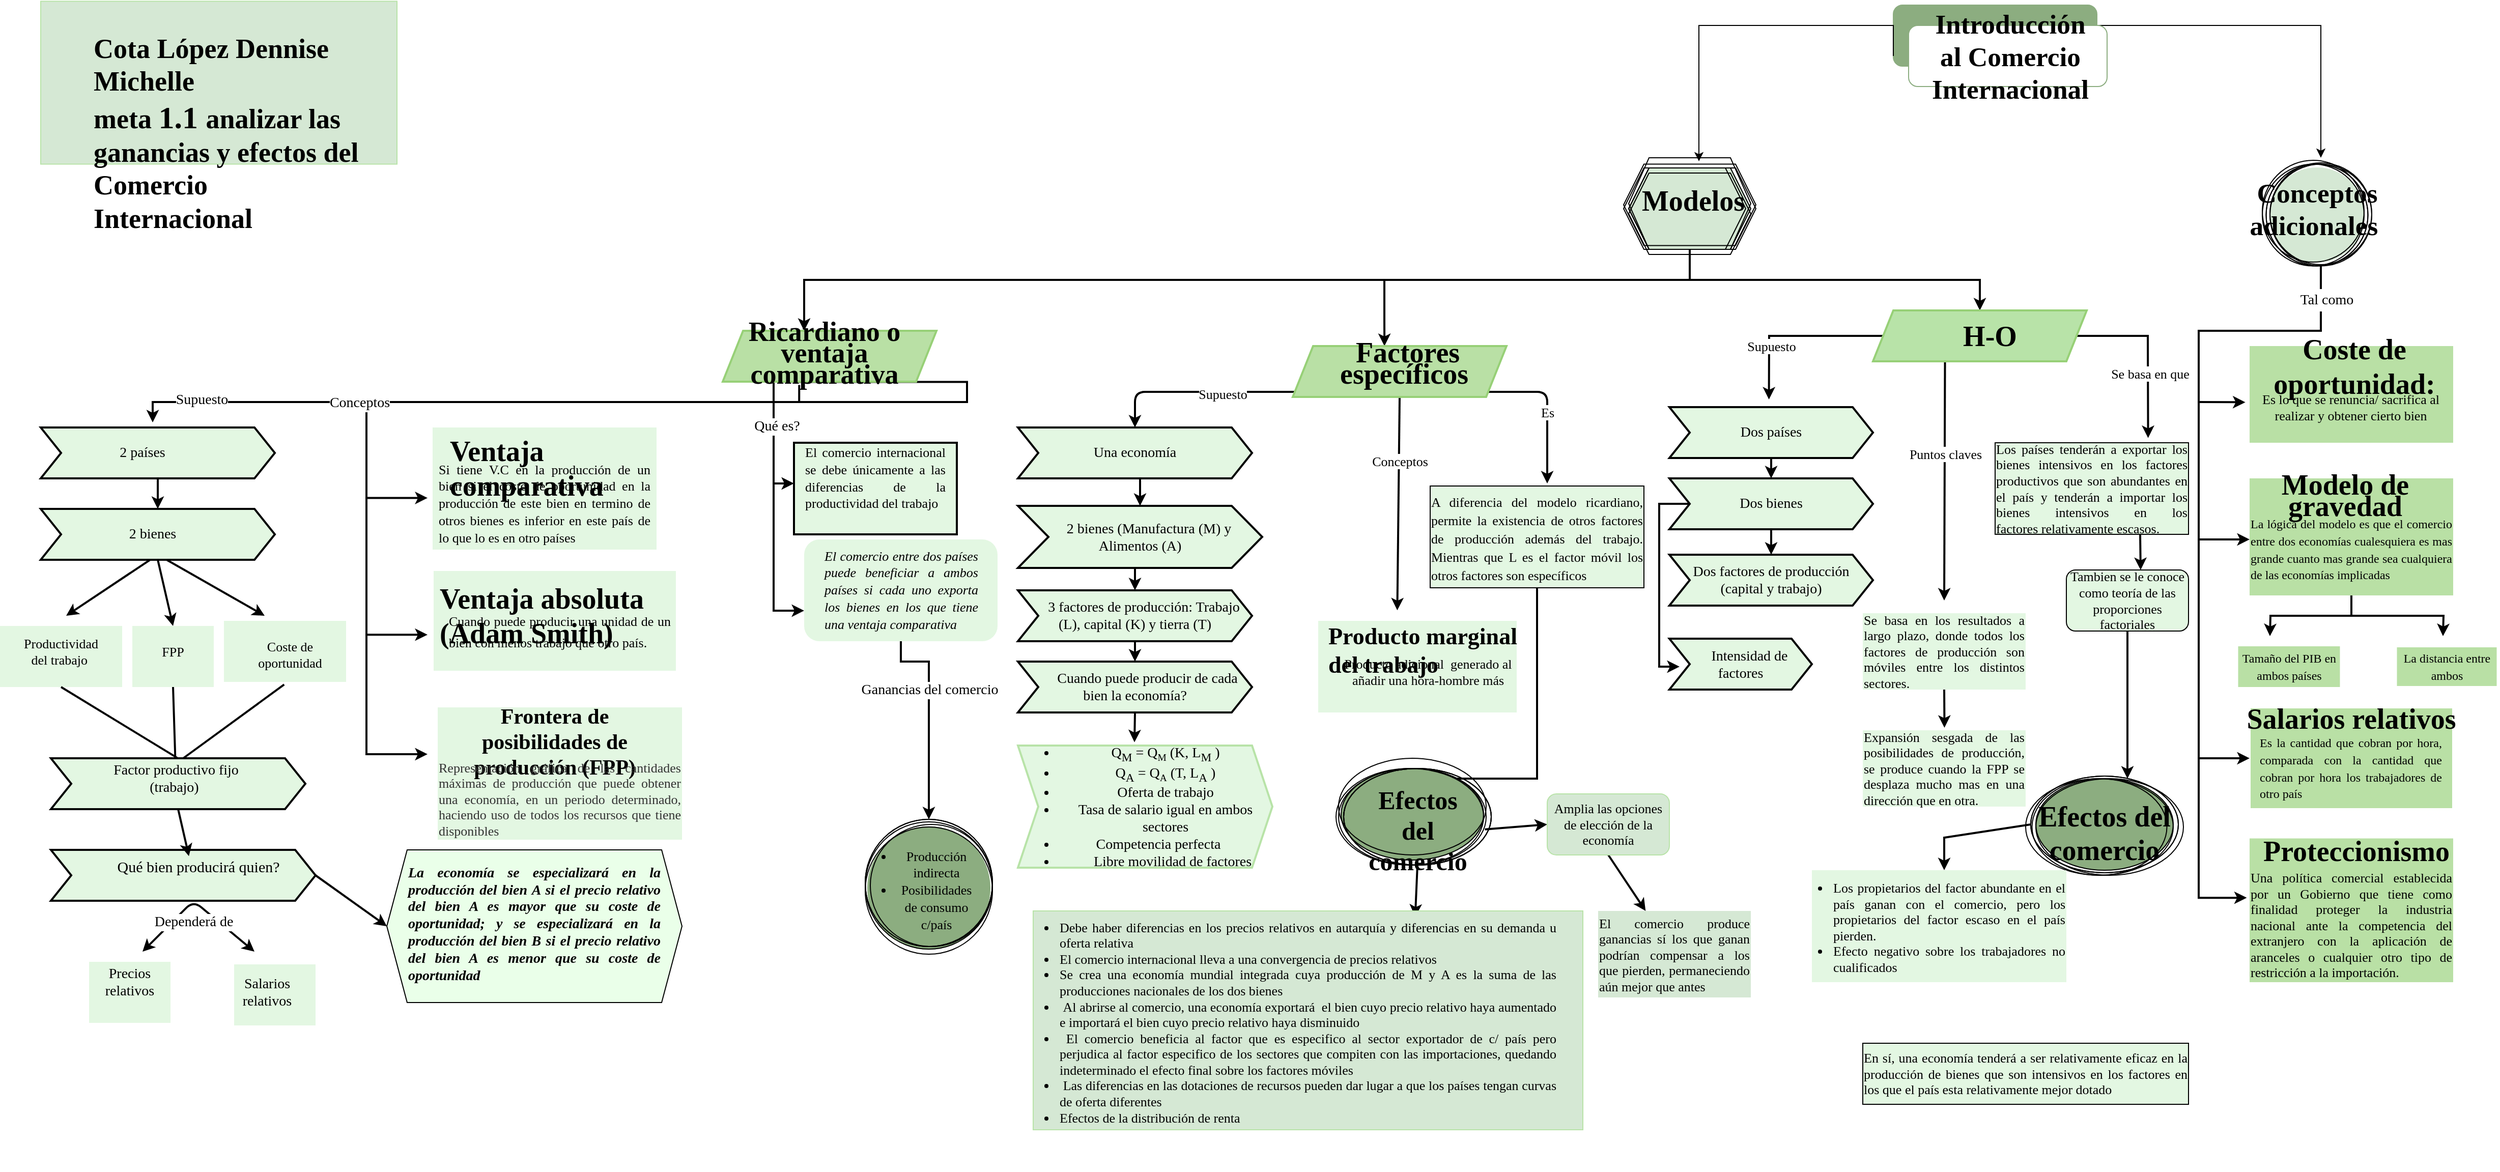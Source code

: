 <mxfile version="13.7.5" type="github">
  <diagram id="CLQZxcMC5-kOAepzaijG" name="Page-1">
    <mxGraphModel dx="3384" dy="913" grid="1" gridSize="10" guides="1" tooltips="1" connect="1" arrows="1" fold="1" page="1" pageScale="1" pageWidth="827" pageHeight="1169" math="0" shadow="0">
      <root>
        <mxCell id="0" />
        <mxCell id="1" parent="0" />
        <mxCell id="q8S28wrqsm7eVF6ChEKj-326" value="&lt;br&gt;&lt;br&gt;&lt;b style=&quot;color: rgb(0 , 0 , 0) ; font-family: &amp;#34;strawberry blossom&amp;#34; ; font-size: 28px ; font-style: normal ; letter-spacing: normal ; text-align: center ; text-indent: 0px ; text-transform: none ; word-spacing: 0px&quot;&gt;Efectos del comercio&lt;/b&gt;&lt;br&gt;" style="ellipse;whiteSpace=wrap;html=1;labelBackgroundColor=none;strokeColor=#000000;strokeWidth=1;gradientColor=none;fontFamily=Times New Roman;fontSize=13;align=center;fillColor=#8CAD80;verticalAlign=bottom;horizontal=1;" vertex="1" parent="1">
          <mxGeometry x="370" y="800" width="135" height="90" as="geometry" />
        </mxCell>
        <mxCell id="q8S28wrqsm7eVF6ChEKj-284" value="Es" style="endArrow=classic;startArrow=classic;html=1;strokeWidth=2;fontFamily=Times New Roman;fontSize=13;exitX=0.5;exitY=0;exitDx=0;exitDy=0;" edge="1" parent="1" source="q8S28wrqsm7eVF6ChEKj-218">
          <mxGeometry width="50" height="50" relative="1" as="geometry">
            <mxPoint x="-560" y="770" as="sourcePoint" />
            <mxPoint x="-110" y="510" as="targetPoint" />
            <Array as="points">
              <mxPoint x="-515" y="420" />
              <mxPoint x="-270" y="420" />
              <mxPoint x="-140" y="420" />
              <mxPoint x="-110" y="420" />
            </Array>
          </mxGeometry>
        </mxCell>
        <mxCell id="q8S28wrqsm7eVF6ChEKj-285" value="Supuesto&lt;br&gt;" style="edgeLabel;html=1;align=center;verticalAlign=middle;resizable=0;points=[];fontSize=13;fontFamily=Times New Roman;" vertex="1" connectable="0" parent="q8S28wrqsm7eVF6ChEKj-284">
          <mxGeometry x="-0.544" y="-2" relative="1" as="geometry">
            <mxPoint as="offset" />
          </mxGeometry>
        </mxCell>
        <mxCell id="q8S28wrqsm7eVF6ChEKj-119" style="edgeStyle=orthogonalEdgeStyle;rounded=0;orthogonalLoop=1;jettySize=auto;html=1;exitX=0.371;exitY=0.883;exitDx=0;exitDy=0;strokeWidth=2;fontFamily=Times New Roman;fontSize=14;exitPerimeter=0;" edge="1" parent="1" source="q8S28wrqsm7eVF6ChEKj-65">
          <mxGeometry relative="1" as="geometry">
            <mxPoint x="-678.76" y="420.0" as="sourcePoint" />
            <mxPoint x="-840" y="635" as="targetPoint" />
            <Array as="points">
              <mxPoint x="-870" y="404" />
              <mxPoint x="-870" y="635" />
            </Array>
          </mxGeometry>
        </mxCell>
        <mxCell id="q8S28wrqsm7eVF6ChEKj-125" value="Qué es?" style="edgeLabel;html=1;align=center;verticalAlign=middle;resizable=0;points=[];fontSize=14;fontFamily=Times New Roman;labelBorderColor=none;" vertex="1" connectable="0" parent="q8S28wrqsm7eVF6ChEKj-119">
          <mxGeometry x="0.117" y="-3" relative="1" as="geometry">
            <mxPoint x="6.0" y="-85.88" as="offset" />
          </mxGeometry>
        </mxCell>
        <mxCell id="q8S28wrqsm7eVF6ChEKj-105" style="edgeStyle=orthogonalEdgeStyle;rounded=0;orthogonalLoop=1;jettySize=auto;html=1;exitX=0.386;exitY=1.006;exitDx=0;exitDy=0;strokeWidth=2;fontFamily=Times New Roman;fontSize=14;exitPerimeter=0;" edge="1" parent="1" source="q8S28wrqsm7eVF6ChEKj-65">
          <mxGeometry relative="1" as="geometry">
            <mxPoint x="-1210" y="776" as="targetPoint" />
            <Array as="points">
              <mxPoint x="-680" y="430" />
              <mxPoint x="-1270" y="430" />
              <mxPoint x="-1270" y="776" />
            </Array>
          </mxGeometry>
        </mxCell>
        <mxCell id="q8S28wrqsm7eVF6ChEKj-267" value="" style="endArrow=none;html=1;strokeWidth=2;fontFamily=Times New Roman;fontSize=11;exitX=0.5;exitY=1;exitDx=0;exitDy=0;entryX=0.5;entryY=0;entryDx=0;entryDy=0;" edge="1" parent="1" source="q8S28wrqsm7eVF6ChEKj-163" target="q8S28wrqsm7eVF6ChEKj-179">
          <mxGeometry width="50" height="50" relative="1" as="geometry">
            <mxPoint x="-1070" y="630" as="sourcePoint" />
            <mxPoint x="-1450" y="770" as="targetPoint" />
          </mxGeometry>
        </mxCell>
        <mxCell id="q8S28wrqsm7eVF6ChEKj-181" value="" style="shape=step;perimeter=stepPerimeter;whiteSpace=wrap;html=1;fixedSize=1;labelBackgroundColor=none;strokeColor=#000000;strokeWidth=2;fillColor=#E3F7E2;fontFamily=Times New Roman;fontSize=14;" vertex="1" parent="1">
          <mxGeometry x="-1580" y="870" width="260" height="50" as="geometry" />
        </mxCell>
        <mxCell id="q8S28wrqsm7eVF6ChEKj-159" value="" style="endArrow=classic;startArrow=classic;html=1;strokeWidth=2;fontFamily=Times New Roman;fontSize=14;" edge="1" parent="1">
          <mxGeometry width="50" height="50" relative="1" as="geometry">
            <mxPoint x="-1565" y="640" as="sourcePoint" />
            <mxPoint x="-1370" y="640" as="targetPoint" />
            <Array as="points">
              <mxPoint x="-1475" y="580" />
            </Array>
          </mxGeometry>
        </mxCell>
        <mxCell id="q8S28wrqsm7eVF6ChEKj-1" value="" style="rounded=1;whiteSpace=wrap;html=1;fontColor=#ffffff;fillColor=#8CAD80;strokeColor=#8CAD80;" vertex="1" parent="1">
          <mxGeometry x="230" y="40" width="200" height="60" as="geometry" />
        </mxCell>
        <mxCell id="q8S28wrqsm7eVF6ChEKj-6" style="edgeStyle=orthogonalEdgeStyle;rounded=0;orthogonalLoop=1;jettySize=auto;html=1;exitX=1;exitY=0.5;exitDx=0;exitDy=0;fontFamily=Times New Roman;fontSize=14;" edge="1" parent="1" source="q8S28wrqsm7eVF6ChEKj-3">
          <mxGeometry relative="1" as="geometry">
            <mxPoint x="650" y="190" as="targetPoint" />
            <Array as="points">
              <mxPoint x="430" y="90" />
              <mxPoint x="430" y="60" />
              <mxPoint x="650" y="60" />
            </Array>
          </mxGeometry>
        </mxCell>
        <mxCell id="q8S28wrqsm7eVF6ChEKj-3" value="" style="rounded=1;whiteSpace=wrap;html=1;fontColor=#ffffff;fillColor=#FFFFFF;strokeColor=#8CAD80;" vertex="1" parent="1">
          <mxGeometry x="245" y="60" width="195" height="60" as="geometry" />
        </mxCell>
        <mxCell id="q8S28wrqsm7eVF6ChEKj-7" style="edgeStyle=orthogonalEdgeStyle;rounded=0;orthogonalLoop=1;jettySize=auto;html=1;fontFamily=Times New Roman;fontSize=14;entryX=0.575;entryY=-0.082;entryDx=0;entryDy=0;entryPerimeter=0;" edge="1" parent="1" target="q8S28wrqsm7eVF6ChEKj-13">
          <mxGeometry relative="1" as="geometry">
            <mxPoint x="60" y="190" as="targetPoint" />
            <mxPoint x="230" y="90" as="sourcePoint" />
            <Array as="points">
              <mxPoint x="230" y="60" />
              <mxPoint x="39" y="60" />
            </Array>
          </mxGeometry>
        </mxCell>
        <mxCell id="q8S28wrqsm7eVF6ChEKj-4" value="&lt;span style=&quot;font-family: &amp;#34;strawberry blossom&amp;#34; ; font-size: 26.667px ; font-weight: 700&quot;&gt;Introducción al Comercio Internacional&lt;/span&gt;" style="text;html=1;strokeColor=none;fillColor=none;align=center;verticalAlign=middle;whiteSpace=wrap;rounded=0;fontFamily=Times New Roman;fontSize=14;" vertex="1" parent="1">
          <mxGeometry x="260" y="80" width="170" height="20" as="geometry" />
        </mxCell>
        <mxCell id="q8S28wrqsm7eVF6ChEKj-13" value="" style="shape=hexagon;perimeter=hexagonPerimeter2;whiteSpace=wrap;html=1;fixedSize=1;fontFamily=Times New Roman;fontSize=14;fontColor=#ffffff;strokeColor=#D5E8D4;fillColor=#D5E8D4;" vertex="1" parent="1">
          <mxGeometry x="-30" y="200" width="120" height="80" as="geometry" />
        </mxCell>
        <mxCell id="q8S28wrqsm7eVF6ChEKj-17" value="" style="shape=hexagon;perimeter=hexagonPerimeter2;whiteSpace=wrap;html=1;fixedSize=1;fontFamily=Times New Roman;fontSize=14;fillColor=none;" vertex="1" parent="1">
          <mxGeometry x="-35" y="200" width="120" height="80" as="geometry" />
        </mxCell>
        <mxCell id="q8S28wrqsm7eVF6ChEKj-18" value="" style="shape=hexagon;perimeter=hexagonPerimeter2;whiteSpace=wrap;html=1;fixedSize=1;fontFamily=Times New Roman;fontSize=14;fillColor=none;" vertex="1" parent="1">
          <mxGeometry x="-30" y="200" width="120" height="80" as="geometry" />
        </mxCell>
        <mxCell id="q8S28wrqsm7eVF6ChEKj-19" value="" style="shape=hexagon;perimeter=hexagonPerimeter2;whiteSpace=wrap;html=1;fixedSize=1;fontFamily=Times New Roman;fontSize=14;fillColor=none;" vertex="1" parent="1">
          <mxGeometry x="-30" y="200" width="125" height="80" as="geometry" />
        </mxCell>
        <mxCell id="q8S28wrqsm7eVF6ChEKj-21" value="" style="shape=hexagon;perimeter=hexagonPerimeter2;whiteSpace=wrap;html=1;fixedSize=1;fontFamily=Times New Roman;fontSize=14;fillColor=none;" vertex="1" parent="1">
          <mxGeometry x="-35" y="196.25" width="130" height="80" as="geometry" />
        </mxCell>
        <mxCell id="q8S28wrqsm7eVF6ChEKj-22" value="" style="shape=hexagon;perimeter=hexagonPerimeter2;whiteSpace=wrap;html=1;fixedSize=1;fontFamily=Times New Roman;fontSize=14;fillColor=none;" vertex="1" parent="1">
          <mxGeometry x="-30" y="205" width="120" height="80" as="geometry" />
        </mxCell>
        <mxCell id="q8S28wrqsm7eVF6ChEKj-28" value="&lt;br style=&quot;font-size: 28px&quot;&gt;&lt;br style=&quot;font-size: 28px&quot;&gt;&lt;span style=&quot;font-size: 28px ; font-family: &amp;#34;strawberry blossom&amp;#34; ; font-weight: 700&quot;&gt;&amp;nbsp;Modelos&lt;/span&gt;" style="text;html=1;fillColor=none;align=center;verticalAlign=middle;whiteSpace=wrap;rounded=0;fontFamily=Times New Roman;fontSize=14;" vertex="1" parent="1">
          <mxGeometry x="-15" y="200" width="90" height="30" as="geometry" />
        </mxCell>
        <mxCell id="q8S28wrqsm7eVF6ChEKj-31" value="" style="ellipse;whiteSpace=wrap;html=1;aspect=fixed;fontFamily=Times New Roman;fontSize=14;fillColor=#D5E8D4;strokeColor=#D5E8D4;" vertex="1" parent="1">
          <mxGeometry x="600" y="200" width="92.5" height="92.5" as="geometry" />
        </mxCell>
        <mxCell id="q8S28wrqsm7eVF6ChEKj-40" value="" style="ellipse;whiteSpace=wrap;html=1;aspect=fixed;fillColor=none;fontFamily=Times New Roman;fontSize=14;" vertex="1" parent="1">
          <mxGeometry x="592.5" y="192.5" width="100" height="100" as="geometry" />
        </mxCell>
        <mxCell id="q8S28wrqsm7eVF6ChEKj-41" value="&lt;span style=&quot;font-family: &amp;#34;strawberry blossom&amp;#34; ; font-size: 26.667px ; font-weight: 700&quot;&gt;Conceptos adicionales&amp;nbsp;&lt;/span&gt;" style="text;html=1;strokeColor=none;fillColor=none;align=center;verticalAlign=middle;whiteSpace=wrap;rounded=0;fontFamily=Times New Roman;fontSize=14;" vertex="1" parent="1">
          <mxGeometry x="568.75" y="215" width="155" height="50" as="geometry" />
        </mxCell>
        <mxCell id="q8S28wrqsm7eVF6ChEKj-42" value="" style="ellipse;whiteSpace=wrap;html=1;aspect=fixed;fillColor=none;fontFamily=Times New Roman;fontSize=14;" vertex="1" parent="1">
          <mxGeometry x="600" y="196.25" width="100" height="100" as="geometry" />
        </mxCell>
        <mxCell id="q8S28wrqsm7eVF6ChEKj-43" value="" style="ellipse;whiteSpace=wrap;html=1;aspect=fixed;fillColor=none;fontFamily=Times New Roman;fontSize=14;" vertex="1" parent="1">
          <mxGeometry x="596.25" y="196.25" width="100" height="100" as="geometry" />
        </mxCell>
        <mxCell id="q8S28wrqsm7eVF6ChEKj-44" value="" style="ellipse;whiteSpace=wrap;html=1;aspect=fixed;fillColor=none;fontFamily=Times New Roman;fontSize=14;" vertex="1" parent="1">
          <mxGeometry x="592.5" y="196.25" width="100" height="100" as="geometry" />
        </mxCell>
        <mxCell id="q8S28wrqsm7eVF6ChEKj-45" value="" style="ellipse;whiteSpace=wrap;html=1;aspect=fixed;fillColor=none;fontFamily=Times New Roman;fontSize=14;" vertex="1" parent="1">
          <mxGeometry x="596.25" y="196.25" width="100" height="100" as="geometry" />
        </mxCell>
        <mxCell id="q8S28wrqsm7eVF6ChEKj-87" style="rounded=0;orthogonalLoop=1;jettySize=auto;html=1;exitX=0.5;exitY=1;exitDx=0;exitDy=0;strokeWidth=2;fontFamily=Times New Roman;fontSize=14;edgeStyle=orthogonalEdgeStyle;entryX=-0.014;entryY=0.343;entryDx=0;entryDy=0;entryPerimeter=0;" edge="1" parent="1" source="q8S28wrqsm7eVF6ChEKj-46" target="q8S28wrqsm7eVF6ChEKj-340">
          <mxGeometry relative="1" as="geometry">
            <mxPoint x="560" y="860" as="targetPoint" />
            <Array as="points">
              <mxPoint x="650" y="360" />
              <mxPoint x="530" y="360" />
              <mxPoint x="530" y="917" />
            </Array>
          </mxGeometry>
        </mxCell>
        <mxCell id="q8S28wrqsm7eVF6ChEKj-46" value="" style="ellipse;whiteSpace=wrap;html=1;aspect=fixed;fillColor=none;fontFamily=Times New Roman;fontSize=14;" vertex="1" parent="1">
          <mxGeometry x="600" y="195" width="100" height="100" as="geometry" />
        </mxCell>
        <mxCell id="q8S28wrqsm7eVF6ChEKj-61" style="edgeStyle=orthogonalEdgeStyle;rounded=0;orthogonalLoop=1;jettySize=auto;html=1;exitX=0.5;exitY=1;exitDx=0;exitDy=0;fontFamily=Times New Roman;fontSize=14;strokeWidth=2;entryX=0.429;entryY=0;entryDx=0;entryDy=0;entryPerimeter=0;" edge="1" parent="1" source="q8S28wrqsm7eVF6ChEKj-50" target="q8S28wrqsm7eVF6ChEKj-58">
          <mxGeometry relative="1" as="geometry">
            <mxPoint x="-80" y="338" as="targetPoint" />
            <Array as="points">
              <mxPoint x="30" y="310" />
              <mxPoint x="-270" y="310" />
              <mxPoint x="-270" y="350" />
            </Array>
          </mxGeometry>
        </mxCell>
        <mxCell id="q8S28wrqsm7eVF6ChEKj-63" style="edgeStyle=orthogonalEdgeStyle;rounded=0;orthogonalLoop=1;jettySize=auto;html=1;exitX=0.5;exitY=1;exitDx=0;exitDy=0;entryX=0.5;entryY=0;entryDx=0;entryDy=0;fontFamily=Times New Roman;fontSize=14;strokeWidth=2;" edge="1" parent="1" source="q8S28wrqsm7eVF6ChEKj-50" target="q8S28wrqsm7eVF6ChEKj-59">
          <mxGeometry relative="1" as="geometry" />
        </mxCell>
        <mxCell id="q8S28wrqsm7eVF6ChEKj-64" style="edgeStyle=orthogonalEdgeStyle;rounded=0;orthogonalLoop=1;jettySize=auto;html=1;exitX=0.5;exitY=1;exitDx=0;exitDy=0;strokeWidth=2;fontFamily=Times New Roman;fontSize=14;" edge="1" parent="1" source="q8S28wrqsm7eVF6ChEKj-50">
          <mxGeometry relative="1" as="geometry">
            <mxPoint x="-840" y="360" as="targetPoint" />
            <Array as="points">
              <mxPoint x="30" y="310" />
              <mxPoint x="-840" y="310" />
              <mxPoint x="-840" y="340" />
            </Array>
          </mxGeometry>
        </mxCell>
        <mxCell id="q8S28wrqsm7eVF6ChEKj-290" value="Es&lt;br&gt;" style="edgeLabel;html=1;align=center;verticalAlign=middle;resizable=0;points=[];fontSize=13;fontFamily=Times New Roman;" vertex="1" connectable="0" parent="q8S28wrqsm7eVF6ChEKj-64">
          <mxGeometry x="-0.641" y="-7" relative="1" as="geometry">
            <mxPoint y="137" as="offset" />
          </mxGeometry>
        </mxCell>
        <mxCell id="q8S28wrqsm7eVF6ChEKj-50" value="" style="shape=hexagon;perimeter=hexagonPerimeter2;whiteSpace=wrap;html=1;fixedSize=1;fontFamily=Times New Roman;fontSize=14;fillColor=none;" vertex="1" parent="1">
          <mxGeometry x="-30" y="190" width="120" height="90" as="geometry" />
        </mxCell>
        <mxCell id="q8S28wrqsm7eVF6ChEKj-57" value="" style="shape=parallelogram;perimeter=parallelogramPerimeter;whiteSpace=wrap;html=1;fixedSize=1;fontFamily=Times New Roman;fontSize=14;strokeWidth=2;fillColor=#B9E0A5;strokeColor=#97D077;" vertex="1" parent="1">
          <mxGeometry x="-920" y="360" width="210" height="50" as="geometry" />
        </mxCell>
        <mxCell id="q8S28wrqsm7eVF6ChEKj-287" style="edgeStyle=none;rounded=0;orthogonalLoop=1;jettySize=auto;html=1;exitX=0.5;exitY=1;exitDx=0;exitDy=0;entryX=0.351;entryY=-0.178;entryDx=0;entryDy=0;entryPerimeter=0;strokeWidth=2;fontFamily=Times New Roman;fontSize=13;" edge="1" parent="1" source="q8S28wrqsm7eVF6ChEKj-58" target="q8S28wrqsm7eVF6ChEKj-226">
          <mxGeometry relative="1" as="geometry" />
        </mxCell>
        <mxCell id="q8S28wrqsm7eVF6ChEKj-288" value="Conceptos&lt;br&gt;" style="edgeLabel;html=1;align=center;verticalAlign=middle;resizable=0;points=[];fontSize=13;fontFamily=Times New Roman;" vertex="1" connectable="0" parent="q8S28wrqsm7eVF6ChEKj-287">
          <mxGeometry x="-0.399" relative="1" as="geometry">
            <mxPoint as="offset" />
          </mxGeometry>
        </mxCell>
        <mxCell id="q8S28wrqsm7eVF6ChEKj-58" value="" style="shape=parallelogram;perimeter=parallelogramPerimeter;whiteSpace=wrap;html=1;fixedSize=1;fontFamily=Times New Roman;fontSize=14;strokeWidth=2;strokeColor=#97D077;fillColor=#B9E0A5;" vertex="1" parent="1">
          <mxGeometry x="-360" y="375" width="210" height="50" as="geometry" />
        </mxCell>
        <mxCell id="q8S28wrqsm7eVF6ChEKj-291" style="edgeStyle=none;rounded=0;orthogonalLoop=1;jettySize=auto;html=1;exitX=0;exitY=0.5;exitDx=0;exitDy=0;strokeWidth=2;fontFamily=Times New Roman;fontSize=13;entryX=0.489;entryY=-0.151;entryDx=0;entryDy=0;entryPerimeter=0;" edge="1" parent="1" source="q8S28wrqsm7eVF6ChEKj-59" target="q8S28wrqsm7eVF6ChEKj-307">
          <mxGeometry relative="1" as="geometry">
            <mxPoint x="70" y="410" as="targetPoint" />
            <Array as="points">
              <mxPoint x="108" y="365" />
            </Array>
          </mxGeometry>
        </mxCell>
        <mxCell id="q8S28wrqsm7eVF6ChEKj-292" value="Supuesto" style="edgeLabel;html=1;align=center;verticalAlign=middle;resizable=0;points=[];fontSize=13;fontFamily=Times New Roman;" vertex="1" connectable="0" parent="q8S28wrqsm7eVF6ChEKj-291">
          <mxGeometry x="0.293" y="-1" relative="1" as="geometry">
            <mxPoint x="3" y="9.06" as="offset" />
          </mxGeometry>
        </mxCell>
        <mxCell id="q8S28wrqsm7eVF6ChEKj-293" style="edgeStyle=none;rounded=0;orthogonalLoop=1;jettySize=auto;html=1;exitX=0.337;exitY=0.926;exitDx=0;exitDy=0;strokeWidth=2;fontFamily=Times New Roman;fontSize=13;exitPerimeter=0;" edge="1" parent="1" source="q8S28wrqsm7eVF6ChEKj-59">
          <mxGeometry relative="1" as="geometry">
            <mxPoint x="280" y="625" as="targetPoint" />
          </mxGeometry>
        </mxCell>
        <mxCell id="q8S28wrqsm7eVF6ChEKj-295" value="Puntos claves" style="edgeLabel;html=1;align=center;verticalAlign=middle;resizable=0;points=[];fontSize=13;fontFamily=Times New Roman;labelBackgroundColor=#FFFFFF;labelBorderColor=none;" vertex="1" connectable="0" parent="q8S28wrqsm7eVF6ChEKj-293">
          <mxGeometry x="-0.22" relative="1" as="geometry">
            <mxPoint y="1" as="offset" />
          </mxGeometry>
        </mxCell>
        <mxCell id="q8S28wrqsm7eVF6ChEKj-294" style="edgeStyle=none;rounded=0;orthogonalLoop=1;jettySize=auto;html=1;exitX=1;exitY=0.5;exitDx=0;exitDy=0;strokeWidth=2;fontFamily=Times New Roman;fontSize=13;entryX=0.791;entryY=-0.052;entryDx=0;entryDy=0;entryPerimeter=0;" edge="1" parent="1" source="q8S28wrqsm7eVF6ChEKj-59" target="q8S28wrqsm7eVF6ChEKj-299">
          <mxGeometry relative="1" as="geometry">
            <mxPoint x="480.0" y="440" as="targetPoint" />
            <Array as="points">
              <mxPoint x="480" y="365" />
            </Array>
          </mxGeometry>
        </mxCell>
        <mxCell id="q8S28wrqsm7eVF6ChEKj-298" value="Se basa en que" style="edgeLabel;html=1;align=center;verticalAlign=middle;resizable=0;points=[];fontSize=13;fontFamily=Times New Roman;" vertex="1" connectable="0" parent="q8S28wrqsm7eVF6ChEKj-294">
          <mxGeometry x="-0.035" y="-25" relative="1" as="geometry">
            <mxPoint x="27" y="25" as="offset" />
          </mxGeometry>
        </mxCell>
        <mxCell id="q8S28wrqsm7eVF6ChEKj-59" value="" style="shape=parallelogram;perimeter=parallelogramPerimeter;whiteSpace=wrap;html=1;fixedSize=1;fontFamily=Times New Roman;fontSize=14;strokeWidth=2;fillColor=#B8E3A8;strokeColor=#97D077;" vertex="1" parent="1">
          <mxGeometry x="210" y="340" width="210" height="50" as="geometry" />
        </mxCell>
        <mxCell id="q8S28wrqsm7eVF6ChEKj-147" style="edgeStyle=orthogonalEdgeStyle;rounded=0;orthogonalLoop=1;jettySize=auto;html=1;exitX=0.387;exitY=1.066;exitDx=0;exitDy=0;strokeWidth=2;fontFamily=Times New Roman;fontSize=14;exitPerimeter=0;" edge="1" parent="1" source="q8S28wrqsm7eVF6ChEKj-65">
          <mxGeometry relative="1" as="geometry">
            <mxPoint x="-1480" y="450" as="targetPoint" />
            <Array as="points">
              <mxPoint x="-845" y="430" />
              <mxPoint x="-1480" y="430" />
            </Array>
          </mxGeometry>
        </mxCell>
        <mxCell id="q8S28wrqsm7eVF6ChEKj-148" value="Conceptos" style="edgeLabel;html=1;align=center;verticalAlign=middle;resizable=0;points=[];fontSize=14;fontFamily=Times New Roman;labelBorderColor=none;" vertex="1" connectable="0" parent="q8S28wrqsm7eVF6ChEKj-147">
          <mxGeometry x="-0.312" y="1" relative="1" as="geometry">
            <mxPoint x="-218.27" as="offset" />
          </mxGeometry>
        </mxCell>
        <mxCell id="q8S28wrqsm7eVF6ChEKj-152" value="Supuesto" style="edgeLabel;html=1;align=center;verticalAlign=middle;resizable=0;points=[];fontSize=14;fontFamily=Times New Roman;labelBorderColor=none;" vertex="1" connectable="0" parent="q8S28wrqsm7eVF6ChEKj-147">
          <mxGeometry x="0.837" y="-2" relative="1" as="geometry">
            <mxPoint x="13.16" as="offset" />
          </mxGeometry>
        </mxCell>
        <mxCell id="q8S28wrqsm7eVF6ChEKj-65" value="&lt;p class=&quot;MsoNormal&quot;&gt;&lt;span lang=&quot;ES-MX&quot; style=&quot;line-height: 107% ; font-family: &amp;#34;strawberry blossom&amp;#34;&quot;&gt;&lt;font style=&quot;font-size: 27px&quot;&gt;&lt;b&gt;Ricardiano o ventaja comparativa&lt;/b&gt;&lt;/font&gt;&lt;/span&gt;&lt;/p&gt;" style="text;html=1;strokeColor=none;fillColor=none;align=center;verticalAlign=middle;whiteSpace=wrap;rounded=0;fontFamily=Times New Roman;fontSize=14;" vertex="1" parent="1">
          <mxGeometry x="-930" y="360" width="220" height="50" as="geometry" />
        </mxCell>
        <mxCell id="q8S28wrqsm7eVF6ChEKj-66" value="&lt;p class=&quot;MsoNormal&quot;&gt;&lt;span lang=&quot;ES-MX&quot; style=&quot;line-height: 107% ; font-family: &amp;#34;strawberry blossom&amp;#34;&quot;&gt;&lt;font style=&quot;font-size: 28px&quot;&gt;&lt;b&gt;Factores específicos&amp;nbsp;&lt;/b&gt;&lt;/font&gt;&lt;/span&gt;&lt;/p&gt;" style="text;html=1;strokeColor=none;fillColor=none;align=center;verticalAlign=middle;whiteSpace=wrap;rounded=0;fontFamily=Times New Roman;fontSize=14;" vertex="1" parent="1">
          <mxGeometry x="-322.5" y="395" width="150" as="geometry" />
        </mxCell>
        <mxCell id="q8S28wrqsm7eVF6ChEKj-70" value="&lt;p class=&quot;MsoNormal&quot;&gt;&lt;font face=&quot;strawberry blossom&quot;&gt;&lt;span style=&quot;font-size: 28px&quot;&gt;&lt;b&gt;H-O&lt;/b&gt;&lt;/span&gt;&lt;/font&gt;&lt;/p&gt;" style="text;html=1;strokeColor=none;fillColor=none;align=center;verticalAlign=middle;whiteSpace=wrap;rounded=0;fontFamily=Times New Roman;fontSize=14;" vertex="1" parent="1">
          <mxGeometry x="210" y="355" width="230" height="20" as="geometry" />
        </mxCell>
        <mxCell id="q8S28wrqsm7eVF6ChEKj-74" value="" style="rounded=0;whiteSpace=wrap;html=1;strokeWidth=2;fontFamily=Times New Roman;fontSize=14;strokeColor=#FFFFFF;" vertex="1" parent="1">
          <mxGeometry x="620" y="320" width="70" height="20" as="geometry" />
        </mxCell>
        <mxCell id="q8S28wrqsm7eVF6ChEKj-75" value="Tal como" style="text;html=1;strokeColor=none;fillColor=none;align=center;verticalAlign=middle;whiteSpace=wrap;rounded=0;fontFamily=Times New Roman;fontSize=14;labelBorderColor=none;" vertex="1" parent="1">
          <mxGeometry x="616.25" y="320" width="80" height="20" as="geometry" />
        </mxCell>
        <mxCell id="q8S28wrqsm7eVF6ChEKj-76" value="" style="rounded=0;whiteSpace=wrap;html=1;strokeWidth=2;fillColor=#B9E0A5;fontFamily=Times New Roman;fontSize=14;strokeColor=none;" vertex="1" parent="1">
          <mxGeometry x="580" y="375" width="200" height="95" as="geometry" />
        </mxCell>
        <mxCell id="q8S28wrqsm7eVF6ChEKj-77" value="&lt;div style=&quot;text-align: center&quot;&gt;&lt;font face=&quot;strawberry blossom&quot;&gt;&lt;span style=&quot;font-size: 28px&quot;&gt;&lt;b&gt;Coste de oportunidad:&lt;/b&gt;&lt;/span&gt;&lt;/font&gt;&lt;/div&gt;" style="text;html=1;strokeColor=none;fillColor=none;align=center;verticalAlign=middle;whiteSpace=wrap;rounded=0;fontFamily=Times New Roman;fontSize=14;" vertex="1" parent="1">
          <mxGeometry x="596.25" y="380" width="173.75" height="30" as="geometry" />
        </mxCell>
        <mxCell id="q8S28wrqsm7eVF6ChEKj-94" style="edgeStyle=orthogonalEdgeStyle;rounded=0;orthogonalLoop=1;jettySize=auto;html=1;exitX=0.5;exitY=1;exitDx=0;exitDy=0;strokeWidth=2;fontFamily=Times New Roman;fontSize=14;" edge="1" parent="1" source="q8S28wrqsm7eVF6ChEKj-84">
          <mxGeometry relative="1" as="geometry">
            <mxPoint x="600" y="660" as="targetPoint" />
          </mxGeometry>
        </mxCell>
        <mxCell id="q8S28wrqsm7eVF6ChEKj-95" style="edgeStyle=orthogonalEdgeStyle;rounded=0;orthogonalLoop=1;jettySize=auto;html=1;exitX=0.5;exitY=1;exitDx=0;exitDy=0;strokeWidth=2;fontFamily=Times New Roman;fontSize=14;" edge="1" parent="1" source="q8S28wrqsm7eVF6ChEKj-84">
          <mxGeometry relative="1" as="geometry">
            <mxPoint x="770" y="660" as="targetPoint" />
          </mxGeometry>
        </mxCell>
        <mxCell id="q8S28wrqsm7eVF6ChEKj-84" value="" style="rounded=0;whiteSpace=wrap;html=1;strokeWidth=2;fillColor=#B9E0A5;fontFamily=Times New Roman;fontSize=14;strokeColor=none;" vertex="1" parent="1">
          <mxGeometry x="580" y="505" width="200" height="115" as="geometry" />
        </mxCell>
        <mxCell id="q8S28wrqsm7eVF6ChEKj-85" value="&lt;p class=&quot;MsoNormal&quot;&gt;&lt;span lang=&quot;ES-MX&quot; style=&quot;line-height: 107% ; font-family: &amp;#34;strawberry blossom&amp;#34;&quot;&gt;&lt;font style=&quot;font-size: 28px&quot;&gt;&lt;b&gt;Modelo de gravedad&lt;/b&gt;&lt;/font&gt;&lt;/span&gt;&lt;/p&gt;" style="text;html=1;strokeColor=none;fillColor=none;align=center;verticalAlign=middle;whiteSpace=wrap;rounded=0;fontFamily=Times New Roman;fontSize=14;" vertex="1" parent="1">
          <mxGeometry x="568.75" y="510" width="210" height="30" as="geometry" />
        </mxCell>
        <mxCell id="q8S28wrqsm7eVF6ChEKj-86" value="&lt;div style=&quot;text-align: justify&quot;&gt;&lt;span&gt;&lt;font style=&quot;font-size: 12px&quot;&gt;La lógica del modelo es que el comercio entre dos economías cualesquiera es mas grande cuanto mas grande sea cualquiera de las economías implicadas&lt;/font&gt;&lt;/span&gt;&lt;/div&gt;" style="text;html=1;strokeColor=none;fillColor=none;align=center;verticalAlign=middle;whiteSpace=wrap;rounded=0;fontFamily=Times New Roman;fontSize=14;" vertex="1" parent="1">
          <mxGeometry x="580" y="565" width="200" height="20" as="geometry" />
        </mxCell>
        <mxCell id="q8S28wrqsm7eVF6ChEKj-90" value="" style="endArrow=classic;html=1;strokeWidth=2;fontFamily=Times New Roman;fontSize=14;entryX=-0.021;entryY=0.581;entryDx=0;entryDy=0;entryPerimeter=0;" edge="1" parent="1" target="q8S28wrqsm7eVF6ChEKj-76">
          <mxGeometry width="50" height="50" relative="1" as="geometry">
            <mxPoint x="530" y="430" as="sourcePoint" />
            <mxPoint x="590" y="410" as="targetPoint" />
          </mxGeometry>
        </mxCell>
        <mxCell id="q8S28wrqsm7eVF6ChEKj-96" value="&lt;font style=&quot;font-size: 12px&quot;&gt;Tamaño del PIB en ambos países&lt;/font&gt;" style="rounded=0;whiteSpace=wrap;html=1;strokeWidth=2;fillColor=#B9E0A5;fontFamily=Times New Roman;fontSize=14;strokeColor=none;" vertex="1" parent="1">
          <mxGeometry x="568.75" y="670" width="100" height="40" as="geometry" />
        </mxCell>
        <mxCell id="q8S28wrqsm7eVF6ChEKj-97" value="&lt;font style=&quot;font-size: 12px&quot;&gt;La distancia entre ambos&lt;/font&gt;" style="rounded=0;whiteSpace=wrap;html=1;strokeColor=#FFFFFF;strokeWidth=2;fillColor=#B9E0A5;fontFamily=Times New Roman;fontSize=14;" vertex="1" parent="1">
          <mxGeometry x="723.75" y="670" width="100" height="40" as="geometry" />
        </mxCell>
        <mxCell id="q8S28wrqsm7eVF6ChEKj-98" value="" style="rounded=0;whiteSpace=wrap;html=1;strokeColor=#FFFFFF;strokeWidth=2;fillColor=#B9E0A5;fontFamily=Times New Roman;fontSize=14;" vertex="1" parent="1">
          <mxGeometry x="580" y="730" width="200" height="100" as="geometry" />
        </mxCell>
        <mxCell id="q8S28wrqsm7eVF6ChEKj-99" value="&lt;p class=&quot;MsoNormal&quot;&gt;&lt;span lang=&quot;ES-MX&quot; style=&quot;line-height: 107% ; font-family: &amp;#34;strawberry blossom&amp;#34;&quot;&gt;&lt;font style=&quot;font-size: 28px&quot;&gt;&lt;b&gt;Salarios relativos&lt;/b&gt;&lt;/font&gt;&lt;/span&gt;&lt;/p&gt;" style="text;html=1;strokeColor=none;fillColor=none;align=center;verticalAlign=middle;whiteSpace=wrap;rounded=0;fontFamily=Times New Roman;fontSize=14;" vertex="1" parent="1">
          <mxGeometry x="575" y="730" width="210" height="30" as="geometry" />
        </mxCell>
        <mxCell id="q8S28wrqsm7eVF6ChEKj-101" value="" style="endArrow=classic;html=1;strokeWidth=2;fontFamily=Times New Roman;fontSize=14;" edge="1" parent="1">
          <mxGeometry width="50" height="50" relative="1" as="geometry">
            <mxPoint x="530" y="565" as="sourcePoint" />
            <mxPoint x="580" y="565" as="targetPoint" />
          </mxGeometry>
        </mxCell>
        <mxCell id="q8S28wrqsm7eVF6ChEKj-102" value="&lt;div style=&quot;text-align: justify&quot;&gt;&lt;span style=&quot;font-size: 12px&quot;&gt;Es la cantidad que cobran por hora, comparada con la cantidad que cobran por hora los trabajadores de otro país&lt;/span&gt;&lt;/div&gt;" style="text;html=1;strokeColor=none;fillColor=none;align=center;verticalAlign=middle;whiteSpace=wrap;rounded=0;fontFamily=Times New Roman;fontSize=14;" vertex="1" parent="1">
          <mxGeometry x="588.75" y="780" width="181.25" height="20" as="geometry" />
        </mxCell>
        <mxCell id="q8S28wrqsm7eVF6ChEKj-107" value="" style="rounded=0;whiteSpace=wrap;html=1;strokeWidth=2;fontFamily=Times New Roman;fontSize=14;fillColor=#E3F7E2;strokeColor=none;" vertex="1" parent="1">
          <mxGeometry x="-1205" y="455" width="220" height="120" as="geometry" />
        </mxCell>
        <mxCell id="q8S28wrqsm7eVF6ChEKj-108" value="&lt;div style=&quot;text-align: justify&quot;&gt;&lt;font style=&quot;font-size: 13px&quot;&gt;Si tiene V.C en la producción&amp;nbsp;de un bien si el coste de oportunidad en la producción de este bien en termino de otros bienes es inferior en este país&amp;nbsp;de lo que lo es en otro países&lt;/font&gt;&lt;/div&gt;" style="text;html=1;strokeColor=none;fillColor=none;align=center;verticalAlign=middle;whiteSpace=wrap;rounded=0;fontFamily=Times New Roman;fontSize=14;" vertex="1" parent="1">
          <mxGeometry x="-1200" y="520" width="210" height="20" as="geometry" />
        </mxCell>
        <mxCell id="q8S28wrqsm7eVF6ChEKj-109" value="&lt;b style=&quot;color: rgb(0 , 0 , 0) ; font-family: &amp;#34;strawberry blossom&amp;#34; ; font-size: 28px ; font-style: normal ; letter-spacing: normal ; text-align: center ; text-indent: 0px ; text-transform: none ; word-spacing: 0px&quot;&gt;Ventaja comparativa&lt;br&gt;&lt;br&gt;&lt;/b&gt;" style="text;whiteSpace=wrap;html=1;fontSize=14;fontFamily=Times New Roman;" vertex="1" parent="1">
          <mxGeometry x="-1190" y="455" width="170" height="30" as="geometry" />
        </mxCell>
        <mxCell id="q8S28wrqsm7eVF6ChEKj-111" value="" style="endArrow=classic;html=1;strokeWidth=2;fontFamily=Times New Roman;fontSize=14;" edge="1" parent="1">
          <mxGeometry width="50" height="50" relative="1" as="geometry">
            <mxPoint x="-1270" y="524.29" as="sourcePoint" />
            <mxPoint x="-1210" y="524.29" as="targetPoint" />
          </mxGeometry>
        </mxCell>
        <mxCell id="q8S28wrqsm7eVF6ChEKj-112" value="" style="rounded=0;whiteSpace=wrap;html=1;strokeWidth=2;fillColor=#E3F7E2;fontFamily=Times New Roman;fontSize=14;strokeColor=#FFFFFF;" vertex="1" parent="1">
          <mxGeometry x="-1205" y="595" width="240" height="100" as="geometry" />
        </mxCell>
        <mxCell id="q8S28wrqsm7eVF6ChEKj-113" value="&lt;b style=&quot;color: rgb(0 , 0 , 0) ; font-family: &amp;#34;strawberry blossom&amp;#34; ; font-size: 28px ; font-style: normal ; letter-spacing: normal ; text-align: center ; text-indent: 0px ; text-transform: none ; word-spacing: 0px&quot;&gt;Ventaja absoluta (Adam Smith)&lt;br&gt;&lt;br&gt;&lt;/b&gt;" style="text;whiteSpace=wrap;html=1;fontSize=14;fontFamily=Times New Roman;" vertex="1" parent="1">
          <mxGeometry x="-1200" y="600" width="240" height="30" as="geometry" />
        </mxCell>
        <mxCell id="q8S28wrqsm7eVF6ChEKj-114" value="&lt;p class=&quot;MsoNormal&quot; style=&quot;text-align: justify ; line-height: 150% ; page-break-after: avoid&quot;&gt;&lt;span lang=&quot;ES-TRAD&quot;&gt;&lt;font style=&quot;font-size: 13px&quot;&gt;Cuando puede producir una unidad de un bien con menos trabajo que otro país.&lt;/font&gt;&lt;/span&gt;&lt;/p&gt;" style="text;html=1;strokeColor=none;fillColor=none;align=center;verticalAlign=middle;whiteSpace=wrap;rounded=0;fontFamily=Times New Roman;fontSize=14;" vertex="1" parent="1">
          <mxGeometry x="-1190" y="645" width="220" height="20" as="geometry" />
        </mxCell>
        <mxCell id="q8S28wrqsm7eVF6ChEKj-116" value="" style="rounded=0;whiteSpace=wrap;html=1;labelBackgroundColor=#ffffff;strokeColor=#000000;strokeWidth=2;fillColor=#E3F7E2;fontFamily=Times New Roman;fontSize=14;" vertex="1" parent="1">
          <mxGeometry x="-850" y="470" width="160" height="90" as="geometry" />
        </mxCell>
        <mxCell id="q8S28wrqsm7eVF6ChEKj-118" value="&lt;div style=&quot;text-align: justify&quot;&gt;&lt;span&gt;&lt;font&gt;&lt;span style=&quot;font-size: 13px&quot;&gt;El comercio internacional se debe únicamente&amp;nbsp;a las diferencias de la productividad del trabajo&lt;/span&gt;&lt;/font&gt;&lt;/span&gt;&lt;/div&gt;" style="text;html=1;strokeColor=none;fillColor=none;align=center;verticalAlign=middle;whiteSpace=wrap;rounded=0;labelBackgroundColor=none;fontFamily=Times New Roman;fontSize=14;" vertex="1" parent="1">
          <mxGeometry x="-840" y="475" width="140" height="60" as="geometry" />
        </mxCell>
        <mxCell id="q8S28wrqsm7eVF6ChEKj-204" style="edgeStyle=orthogonalEdgeStyle;rounded=0;orthogonalLoop=1;jettySize=auto;html=1;exitX=0.5;exitY=1;exitDx=0;exitDy=0;entryX=0.5;entryY=0;entryDx=0;entryDy=0;strokeWidth=2;fontFamily=Times New Roman;fontSize=14;" edge="1" parent="1" source="q8S28wrqsm7eVF6ChEKj-123" target="q8S28wrqsm7eVF6ChEKj-201">
          <mxGeometry relative="1" as="geometry">
            <Array as="points">
              <mxPoint x="-745" y="685" />
              <mxPoint x="-717" y="685" />
            </Array>
          </mxGeometry>
        </mxCell>
        <mxCell id="q8S28wrqsm7eVF6ChEKj-205" value="Ganancias del comercio&lt;br&gt;" style="edgeLabel;html=1;align=center;verticalAlign=middle;resizable=0;points=[];fontSize=14;fontFamily=Times New Roman;labelBorderColor=none;" vertex="1" connectable="0" parent="q8S28wrqsm7eVF6ChEKj-204">
          <mxGeometry x="-0.257" relative="1" as="geometry">
            <mxPoint as="offset" />
          </mxGeometry>
        </mxCell>
        <mxCell id="q8S28wrqsm7eVF6ChEKj-123" value="" style="rounded=1;whiteSpace=wrap;html=1;labelBackgroundColor=none;strokeWidth=2;fillColor=#E3F7E2;fontFamily=Times New Roman;fontSize=14;strokeColor=none;" vertex="1" parent="1">
          <mxGeometry x="-840" y="565" width="190" height="100" as="geometry" />
        </mxCell>
        <mxCell id="q8S28wrqsm7eVF6ChEKj-124" value="&lt;div style=&quot;text-align: justify&quot;&gt;&lt;span&gt;&lt;i&gt;&lt;font style=&quot;font-size: 13px&quot;&gt;El comercio entre dos países puede beneficiar a ambos países si cada uno exporta los bienes en los que tiene una ventaja comparativa&lt;/font&gt;&lt;/i&gt;&lt;/span&gt;&lt;/div&gt;" style="text;html=1;strokeColor=none;fillColor=none;align=center;verticalAlign=middle;whiteSpace=wrap;rounded=0;labelBackgroundColor=none;fontFamily=Times New Roman;fontSize=14;" vertex="1" parent="1">
          <mxGeometry x="-821.25" y="580" width="152.5" height="70" as="geometry" />
        </mxCell>
        <mxCell id="q8S28wrqsm7eVF6ChEKj-142" value="" style="endArrow=classic;html=1;strokeWidth=2;fontFamily=Times New Roman;fontSize=14;" edge="1" parent="1">
          <mxGeometry width="50" height="50" relative="1" as="geometry">
            <mxPoint x="-870" y="510" as="sourcePoint" />
            <mxPoint x="-850" y="510" as="targetPoint" />
          </mxGeometry>
        </mxCell>
        <mxCell id="q8S28wrqsm7eVF6ChEKj-258" style="edgeStyle=none;rounded=0;orthogonalLoop=1;jettySize=auto;html=1;exitX=0.5;exitY=1;exitDx=0;exitDy=0;entryX=0.5;entryY=0;entryDx=0;entryDy=0;strokeWidth=2;fontFamily=Times New Roman;fontSize=11;" edge="1" parent="1" source="q8S28wrqsm7eVF6ChEKj-153" target="q8S28wrqsm7eVF6ChEKj-156">
          <mxGeometry relative="1" as="geometry" />
        </mxCell>
        <mxCell id="q8S28wrqsm7eVF6ChEKj-153" value="" style="shape=step;perimeter=stepPerimeter;whiteSpace=wrap;html=1;fixedSize=1;labelBackgroundColor=none;strokeColor=#000000;strokeWidth=2;fillColor=#E3F7E2;fontFamily=Times New Roman;fontSize=14;" vertex="1" parent="1">
          <mxGeometry x="-1590" y="455" width="230" height="50" as="geometry" />
        </mxCell>
        <mxCell id="q8S28wrqsm7eVF6ChEKj-154" value="2 países" style="text;html=1;strokeColor=none;fillColor=none;align=center;verticalAlign=middle;whiteSpace=wrap;rounded=0;labelBackgroundColor=none;fontFamily=Times New Roman;fontSize=14;" vertex="1" parent="1">
          <mxGeometry x="-1550" y="470" width="120" height="20" as="geometry" />
        </mxCell>
        <mxCell id="q8S28wrqsm7eVF6ChEKj-272" style="edgeStyle=none;rounded=0;orthogonalLoop=1;jettySize=auto;html=1;exitX=0.5;exitY=1;exitDx=0;exitDy=0;entryX=0.5;entryY=0;entryDx=0;entryDy=0;strokeWidth=2;fontFamily=Times New Roman;fontSize=11;" edge="1" parent="1" source="q8S28wrqsm7eVF6ChEKj-156" target="q8S28wrqsm7eVF6ChEKj-163">
          <mxGeometry relative="1" as="geometry" />
        </mxCell>
        <mxCell id="q8S28wrqsm7eVF6ChEKj-156" value="" style="shape=step;perimeter=stepPerimeter;whiteSpace=wrap;html=1;fixedSize=1;labelBackgroundColor=none;strokeColor=#000000;strokeWidth=2;fillColor=#E3F7E2;fontFamily=Times New Roman;fontSize=14;" vertex="1" parent="1">
          <mxGeometry x="-1590" y="535" width="230" height="50" as="geometry" />
        </mxCell>
        <mxCell id="q8S28wrqsm7eVF6ChEKj-157" value="2 bienes" style="text;html=1;strokeColor=none;fillColor=none;align=center;verticalAlign=middle;whiteSpace=wrap;rounded=0;labelBackgroundColor=none;fontFamily=Times New Roman;fontSize=14;" vertex="1" parent="1">
          <mxGeometry x="-1520" y="549.5" width="80" height="20" as="geometry" />
        </mxCell>
        <mxCell id="q8S28wrqsm7eVF6ChEKj-160" value="" style="rounded=0;whiteSpace=wrap;html=1;labelBackgroundColor=none;strokeWidth=2;fillColor=#E3F7E2;fontFamily=Times New Roman;fontSize=14;strokeColor=none;" vertex="1" parent="1">
          <mxGeometry x="-1630" y="650" width="120" height="60" as="geometry" />
        </mxCell>
        <mxCell id="q8S28wrqsm7eVF6ChEKj-162" value="Productividad del trabajo&amp;nbsp;" style="text;html=1;strokeColor=none;fillColor=none;align=center;verticalAlign=middle;whiteSpace=wrap;rounded=0;labelBackgroundColor=none;fontFamily=Times New Roman;fontSize=13;" vertex="1" parent="1">
          <mxGeometry x="-1610" y="665" width="80" height="20" as="geometry" />
        </mxCell>
        <mxCell id="q8S28wrqsm7eVF6ChEKj-163" value="" style="rounded=0;whiteSpace=wrap;html=1;labelBackgroundColor=none;strokeWidth=2;fillColor=#E3F7E2;fontFamily=Times New Roman;fontSize=13;strokeColor=none;" vertex="1" parent="1">
          <mxGeometry x="-1500" y="650" width="80" height="60" as="geometry" />
        </mxCell>
        <mxCell id="q8S28wrqsm7eVF6ChEKj-164" value="FPP" style="text;html=1;strokeColor=none;fillColor=none;align=center;verticalAlign=middle;whiteSpace=wrap;rounded=0;labelBackgroundColor=none;fontFamily=Times New Roman;fontSize=13;" vertex="1" parent="1">
          <mxGeometry x="-1480" y="665" width="40" height="20" as="geometry" />
        </mxCell>
        <mxCell id="q8S28wrqsm7eVF6ChEKj-166" value="" style="rounded=0;whiteSpace=wrap;html=1;labelBackgroundColor=none;strokeWidth=2;fillColor=#E3F7E2;fontFamily=Times New Roman;fontSize=14;strokeColor=none;" vertex="1" parent="1">
          <mxGeometry x="-1410" y="645" width="120" height="60" as="geometry" />
        </mxCell>
        <mxCell id="q8S28wrqsm7eVF6ChEKj-167" value="Coste de oportunidad" style="text;html=1;strokeColor=none;fillColor=none;align=center;verticalAlign=middle;whiteSpace=wrap;rounded=0;labelBackgroundColor=none;fontFamily=Times New Roman;fontSize=13;" vertex="1" parent="1">
          <mxGeometry x="-1390" y="660" width="90" height="35" as="geometry" />
        </mxCell>
        <mxCell id="q8S28wrqsm7eVF6ChEKj-169" value="" style="endArrow=classic;html=1;strokeWidth=2;fontFamily=Times New Roman;fontSize=14;" edge="1" parent="1">
          <mxGeometry width="50" height="50" relative="1" as="geometry">
            <mxPoint x="-1270" y="658.57" as="sourcePoint" />
            <mxPoint x="-1210" y="658.57" as="targetPoint" />
            <Array as="points">
              <mxPoint x="-1240" y="658.57" />
            </Array>
          </mxGeometry>
        </mxCell>
        <mxCell id="q8S28wrqsm7eVF6ChEKj-170" value="" style="rounded=0;whiteSpace=wrap;html=1;labelBackgroundColor=none;strokeWidth=2;fillColor=#E3F7E2;fontFamily=Times New Roman;fontSize=13;strokeColor=none;" vertex="1" parent="1">
          <mxGeometry x="-1200" y="730" width="240" height="130" as="geometry" />
        </mxCell>
        <mxCell id="q8S28wrqsm7eVF6ChEKj-171" value="&lt;b style=&quot;color: rgb(0, 0, 0); font-family: &amp;quot;strawberry blossom&amp;quot;; font-style: normal; letter-spacing: normal; text-indent: 0px; text-transform: none; word-spacing: 0px; font-size: 21px;&quot;&gt;&lt;font style=&quot;font-size: 21px;&quot;&gt;Frontera de posibilidades de producción (FPP)&lt;/font&gt;&lt;br style=&quot;font-size: 21px;&quot;&gt;&lt;/b&gt;" style="text;whiteSpace=wrap;html=1;fontSize=21;fontFamily=Times New Roman;align=center;" vertex="1" parent="1">
          <mxGeometry x="-1200" y="720" width="230" height="30" as="geometry" />
        </mxCell>
        <mxCell id="q8S28wrqsm7eVF6ChEKj-268" style="edgeStyle=none;rounded=0;orthogonalLoop=1;jettySize=auto;html=1;exitX=0.5;exitY=1;exitDx=0;exitDy=0;entryX=0.459;entryY=0.057;entryDx=0;entryDy=0;entryPerimeter=0;strokeWidth=2;fontFamily=Times New Roman;fontSize=11;" edge="1" parent="1" source="q8S28wrqsm7eVF6ChEKj-172" target="q8S28wrqsm7eVF6ChEKj-178">
          <mxGeometry relative="1" as="geometry" />
        </mxCell>
        <mxCell id="q8S28wrqsm7eVF6ChEKj-172" value="" style="shape=step;perimeter=stepPerimeter;whiteSpace=wrap;html=1;fixedSize=1;labelBackgroundColor=none;strokeColor=#000000;strokeWidth=2;fillColor=#E3F7E2;fontFamily=Times New Roman;fontSize=14;" vertex="1" parent="1">
          <mxGeometry x="-1580" y="780" width="250" height="50" as="geometry" />
        </mxCell>
        <mxCell id="q8S28wrqsm7eVF6ChEKj-270" style="edgeStyle=none;rounded=0;orthogonalLoop=1;jettySize=auto;html=1;exitX=1;exitY=1;exitDx=0;exitDy=0;entryX=0;entryY=0.5;entryDx=0;entryDy=0;strokeWidth=2;fontFamily=Times New Roman;fontSize=11;" edge="1" parent="1" source="q8S28wrqsm7eVF6ChEKj-178" target="q8S28wrqsm7eVF6ChEKj-191">
          <mxGeometry relative="1" as="geometry" />
        </mxCell>
        <mxCell id="q8S28wrqsm7eVF6ChEKj-178" value="&lt;font style=&quot;font-size: 15px&quot;&gt;Qué bien producirá quien?&lt;/font&gt;" style="text;html=1;strokeColor=none;fillColor=none;align=center;verticalAlign=middle;whiteSpace=wrap;rounded=0;labelBackgroundColor=none;fontFamily=Times New Roman;fontSize=21;" vertex="1" parent="1">
          <mxGeometry x="-1550" y="875" width="230" height="20" as="geometry" />
        </mxCell>
        <mxCell id="q8S28wrqsm7eVF6ChEKj-179" value="&lt;span style=&quot;font-size: 14px&quot;&gt;Factor productivo fijo (trabajo)&amp;nbsp;&lt;/span&gt;" style="text;html=1;strokeColor=none;fillColor=none;align=center;verticalAlign=middle;whiteSpace=wrap;rounded=0;labelBackgroundColor=none;fontFamily=Times New Roman;fontSize=13;" vertex="1" parent="1">
          <mxGeometry x="-1542.5" y="790" width="170" height="20" as="geometry" />
        </mxCell>
        <mxCell id="q8S28wrqsm7eVF6ChEKj-184" value="" style="endArrow=classic;startArrow=classic;html=1;strokeWidth=2;fontFamily=Times New Roman;fontSize=13;" edge="1" parent="1">
          <mxGeometry width="50" height="50" relative="1" as="geometry">
            <mxPoint x="-1490" y="970" as="sourcePoint" />
            <mxPoint x="-1380" y="970" as="targetPoint" />
            <Array as="points">
              <mxPoint x="-1440" y="920" />
            </Array>
          </mxGeometry>
        </mxCell>
        <mxCell id="q8S28wrqsm7eVF6ChEKj-189" value="Dependerá de" style="edgeLabel;html=1;align=center;verticalAlign=middle;resizable=0;points=[];fontSize=14;fontFamily=Times New Roman;labelBorderColor=none;" vertex="1" connectable="0" parent="q8S28wrqsm7eVF6ChEKj-184">
          <mxGeometry x="-0.365" y="-5" relative="1" as="geometry">
            <mxPoint x="13.13" as="offset" />
          </mxGeometry>
        </mxCell>
        <mxCell id="q8S28wrqsm7eVF6ChEKj-185" value="" style="rounded=0;whiteSpace=wrap;html=1;labelBackgroundColor=none;strokeWidth=2;fillColor=#E3F7E2;fontFamily=Times New Roman;fontSize=13;strokeColor=none;" vertex="1" parent="1">
          <mxGeometry x="-1400" y="982.5" width="80" height="60" as="geometry" />
        </mxCell>
        <mxCell id="q8S28wrqsm7eVF6ChEKj-186" value="" style="rounded=0;whiteSpace=wrap;html=1;labelBackgroundColor=none;strokeWidth=2;fillColor=#E3F7E2;fontFamily=Times New Roman;fontSize=13;strokeColor=none;" vertex="1" parent="1">
          <mxGeometry x="-1542.5" y="980" width="80" height="60" as="geometry" />
        </mxCell>
        <mxCell id="q8S28wrqsm7eVF6ChEKj-187" value="Precios relativos" style="text;html=1;strokeColor=none;fillColor=none;align=center;verticalAlign=middle;whiteSpace=wrap;rounded=0;labelBackgroundColor=none;fontFamily=Times New Roman;fontSize=14;" vertex="1" parent="1">
          <mxGeometry x="-1540" y="980" width="75" height="40" as="geometry" />
        </mxCell>
        <mxCell id="q8S28wrqsm7eVF6ChEKj-188" value="Salarios relativos" style="text;html=1;strokeColor=none;fillColor=none;align=center;verticalAlign=middle;whiteSpace=wrap;rounded=0;labelBackgroundColor=none;fontFamily=Times New Roman;fontSize=14;" vertex="1" parent="1">
          <mxGeometry x="-1405" y="990" width="75" height="40" as="geometry" />
        </mxCell>
        <mxCell id="q8S28wrqsm7eVF6ChEKj-191" value="" style="shape=hexagon;perimeter=hexagonPerimeter2;whiteSpace=wrap;html=1;fixedSize=1;labelBackgroundColor=none;strokeWidth=1;fontFamily=Times New Roman;fontSize=14;align=center;fillColor=#EAFFE9;" vertex="1" parent="1">
          <mxGeometry x="-1250" y="870" width="290" height="150" as="geometry" />
        </mxCell>
        <mxCell id="q8S28wrqsm7eVF6ChEKj-192" value="&lt;div style=&quot;text-align: justify&quot;&gt;&lt;b&gt;&lt;i&gt;La economía se especializará en la producción del bien A si el precio relativo del bien A es mayor que su coste de oportunidad; y se especializará en la producción del bien B si el precio relativo del bien A es menor que su coste de oportunidad&lt;/i&gt;&lt;/b&gt;&lt;/div&gt;&lt;div style=&quot;text-align: justify&quot;&gt;&lt;/div&gt;" style="text;html=1;strokeColor=none;fillColor=none;align=center;verticalAlign=middle;whiteSpace=wrap;rounded=0;labelBackgroundColor=none;fontFamily=Times New Roman;fontSize=14;" vertex="1" parent="1">
          <mxGeometry x="-1230" y="895" width="250" height="95" as="geometry" />
        </mxCell>
        <mxCell id="q8S28wrqsm7eVF6ChEKj-193" value="" style="ellipse;whiteSpace=wrap;html=1;aspect=fixed;labelBackgroundColor=none;strokeWidth=1;fontFamily=Times New Roman;fontSize=14;align=center;fillColor=#8CAD80;strokeColor=#8CAD80;" vertex="1" parent="1">
          <mxGeometry x="-777.5" y="847.5" width="120" height="120" as="geometry" />
        </mxCell>
        <mxCell id="q8S28wrqsm7eVF6ChEKj-196" value="" style="ellipse;whiteSpace=wrap;html=1;aspect=fixed;labelBackgroundColor=none;strokeWidth=1;fontFamily=Times New Roman;fontSize=14;align=center;fillColor=none;" vertex="1" parent="1">
          <mxGeometry x="-780" y="842.5" width="125" height="125" as="geometry" />
        </mxCell>
        <mxCell id="q8S28wrqsm7eVF6ChEKj-197" value="" style="ellipse;whiteSpace=wrap;html=1;aspect=fixed;labelBackgroundColor=none;strokeWidth=1;fontFamily=Times New Roman;fontSize=14;align=center;fillColor=none;" vertex="1" parent="1">
          <mxGeometry x="-775" y="845" width="120" height="120" as="geometry" />
        </mxCell>
        <mxCell id="q8S28wrqsm7eVF6ChEKj-199" value="" style="ellipse;whiteSpace=wrap;html=1;aspect=fixed;labelBackgroundColor=none;strokeWidth=1;fontFamily=Times New Roman;fontSize=14;align=center;fillColor=none;" vertex="1" parent="1">
          <mxGeometry x="-780" y="847.5" width="125" height="125" as="geometry" />
        </mxCell>
        <mxCell id="q8S28wrqsm7eVF6ChEKj-200" value="" style="ellipse;whiteSpace=wrap;html=1;aspect=fixed;labelBackgroundColor=none;strokeWidth=1;fontFamily=Times New Roman;fontSize=14;align=center;fillColor=none;" vertex="1" parent="1">
          <mxGeometry x="-780" y="840" width="125" height="125" as="geometry" />
        </mxCell>
        <mxCell id="q8S28wrqsm7eVF6ChEKj-201" value="" style="ellipse;whiteSpace=wrap;html=1;aspect=fixed;labelBackgroundColor=none;strokeWidth=1;fontFamily=Times New Roman;fontSize=14;align=center;fillColor=none;" vertex="1" parent="1">
          <mxGeometry x="-780" y="840" width="125" height="125" as="geometry" />
        </mxCell>
        <mxCell id="q8S28wrqsm7eVF6ChEKj-206" value="&lt;ul&gt;&lt;li&gt;&lt;span style=&quot;font-size: 13px&quot;&gt;Producción indirecta&lt;/span&gt;&lt;/li&gt;&lt;li&gt;&lt;span style=&quot;font-size: 13px&quot;&gt;Posibilidades de consumo c/país&lt;/span&gt;&lt;/li&gt;&lt;/ul&gt;" style="text;html=1;strokeColor=none;fillColor=none;align=center;verticalAlign=middle;whiteSpace=wrap;rounded=0;labelBackgroundColor=none;fontFamily=Times New Roman;fontSize=14;" vertex="1" parent="1">
          <mxGeometry x="-790" y="890" width="120" height="40" as="geometry" />
        </mxCell>
        <mxCell id="q8S28wrqsm7eVF6ChEKj-212" style="edgeStyle=orthogonalEdgeStyle;rounded=0;orthogonalLoop=1;jettySize=auto;html=1;exitX=0.5;exitY=1;exitDx=0;exitDy=0;strokeWidth=2;fontFamily=Times New Roman;fontSize=15;entryX=0.5;entryY=0;entryDx=0;entryDy=0;" edge="1" parent="1" source="q8S28wrqsm7eVF6ChEKj-209" target="q8S28wrqsm7eVF6ChEKj-213">
          <mxGeometry relative="1" as="geometry">
            <mxPoint x="-351.471" y="540" as="targetPoint" />
            <Array as="points" />
          </mxGeometry>
        </mxCell>
        <mxCell id="q8S28wrqsm7eVF6ChEKj-209" value="&amp;nbsp; &amp;nbsp; &amp;nbsp;2 bienes (Manufactura (M) y Alimentos (A)" style="shape=step;perimeter=stepPerimeter;whiteSpace=wrap;html=1;fixedSize=1;labelBackgroundColor=none;strokeColor=#000000;strokeWidth=2;fillColor=#E3F7E2;fontFamily=Times New Roman;fontSize=14;size=30;" vertex="1" parent="1">
          <mxGeometry x="-630" y="532" width="240" height="61" as="geometry" />
        </mxCell>
        <mxCell id="q8S28wrqsm7eVF6ChEKj-230" style="edgeStyle=orthogonalEdgeStyle;rounded=0;orthogonalLoop=1;jettySize=auto;html=1;exitX=0.5;exitY=1;exitDx=0;exitDy=0;entryX=0.5;entryY=0;entryDx=0;entryDy=0;strokeWidth=2;fontFamily=Times New Roman;fontSize=13;" edge="1" parent="1" source="q8S28wrqsm7eVF6ChEKj-213" target="q8S28wrqsm7eVF6ChEKj-229">
          <mxGeometry relative="1" as="geometry" />
        </mxCell>
        <mxCell id="q8S28wrqsm7eVF6ChEKj-213" value="&amp;nbsp; &amp;nbsp; &amp;nbsp;3 factores de producción: Trabajo (L), capital (K) y tierra (T)" style="shape=step;perimeter=stepPerimeter;whiteSpace=wrap;html=1;fixedSize=1;labelBackgroundColor=none;strokeColor=#000000;strokeWidth=2;fillColor=#E3F7E2;fontFamily=Times New Roman;fontSize=14;" vertex="1" parent="1">
          <mxGeometry x="-630" y="615" width="230" height="50" as="geometry" />
        </mxCell>
        <mxCell id="q8S28wrqsm7eVF6ChEKj-318" style="edgeStyle=none;rounded=0;orthogonalLoop=1;jettySize=auto;html=1;exitX=0.5;exitY=1;exitDx=0;exitDy=0;entryX=0.483;entryY=0.105;entryDx=0;entryDy=0;entryPerimeter=0;strokeWidth=2;fontFamily=Times New Roman;fontSize=13;" edge="1" parent="1" source="q8S28wrqsm7eVF6ChEKj-217" target="q8S28wrqsm7eVF6ChEKj-242">
          <mxGeometry relative="1" as="geometry">
            <Array as="points">
              <mxPoint x="-120" y="800" />
            </Array>
          </mxGeometry>
        </mxCell>
        <mxCell id="q8S28wrqsm7eVF6ChEKj-217" value="&lt;div style=&quot;text-align: justify&quot;&gt;&lt;span style=&quot;font-size: 13px&quot;&gt;A diferencia del modelo ricardiano, permite la existencia de otros factores de producción además del trabajo. Mientras que L es el factor móvil&amp;nbsp;los otros&amp;nbsp;factores son&amp;nbsp;&lt;/span&gt;&lt;span style=&quot;font-size: 13px&quot;&gt;específicos&lt;/span&gt;&lt;/div&gt;&lt;div style=&quot;text-align: justify&quot;&gt;&lt;/div&gt;" style="rounded=0;whiteSpace=wrap;html=1;labelBackgroundColor=none;strokeWidth=1;fontFamily=Times New Roman;fontSize=15;align=center;fillColor=#E3F7E2;" vertex="1" parent="1">
          <mxGeometry x="-225" y="512.5" width="210" height="100" as="geometry" />
        </mxCell>
        <mxCell id="q8S28wrqsm7eVF6ChEKj-219" style="edgeStyle=orthogonalEdgeStyle;rounded=0;orthogonalLoop=1;jettySize=auto;html=1;exitX=0.5;exitY=1;exitDx=0;exitDy=0;entryX=0.5;entryY=0;entryDx=0;entryDy=0;strokeWidth=2;fontFamily=Times New Roman;fontSize=15;" edge="1" parent="1" source="q8S28wrqsm7eVF6ChEKj-218" target="q8S28wrqsm7eVF6ChEKj-209">
          <mxGeometry relative="1" as="geometry" />
        </mxCell>
        <mxCell id="q8S28wrqsm7eVF6ChEKj-218" value="Una economía" style="shape=step;perimeter=stepPerimeter;whiteSpace=wrap;html=1;fixedSize=1;labelBackgroundColor=none;strokeColor=#000000;strokeWidth=2;fillColor=#E3F7E2;fontFamily=Times New Roman;fontSize=14;" vertex="1" parent="1">
          <mxGeometry x="-630" y="455" width="230" height="50" as="geometry" />
        </mxCell>
        <mxCell id="q8S28wrqsm7eVF6ChEKj-223" value="" style="rounded=0;whiteSpace=wrap;html=1;labelBackgroundColor=none;strokeWidth=1;fillColor=#E3F7E2;fontFamily=Times New Roman;fontSize=15;align=center;strokeColor=none;" vertex="1" parent="1">
          <mxGeometry x="-335" y="645" width="195" height="90" as="geometry" />
        </mxCell>
        <mxCell id="q8S28wrqsm7eVF6ChEKj-226" value="&lt;b style=&quot;color: rgb(0 , 0 , 0) ; font-family: &amp;#34;strawberry blossom&amp;#34; ; font-size: 23px ; font-style: normal ; letter-spacing: normal ; text-align: center ; text-indent: 0px ; text-transform: none ; word-spacing: 0px&quot;&gt;Producto marginal del trabajo&lt;br&gt;&lt;/b&gt;" style="text;whiteSpace=wrap;html=1;fontSize=14;fontFamily=Times New Roman;" vertex="1" parent="1">
          <mxGeometry x="-327.5" y="640" width="200" height="30" as="geometry" />
        </mxCell>
        <mxCell id="q8S28wrqsm7eVF6ChEKj-227" value="Producto adicional&amp;nbsp; generado al añadir una hora-hombre más" style="text;html=1;strokeColor=none;fillColor=none;align=center;verticalAlign=middle;whiteSpace=wrap;rounded=0;labelBackgroundColor=none;fontFamily=Times New Roman;fontSize=13;" vertex="1" parent="1">
          <mxGeometry x="-322.5" y="670" width="190" height="50" as="geometry" />
        </mxCell>
        <mxCell id="q8S28wrqsm7eVF6ChEKj-233" style="edgeStyle=orthogonalEdgeStyle;rounded=0;orthogonalLoop=1;jettySize=auto;html=1;exitX=0.5;exitY=1;exitDx=0;exitDy=0;entryX=0.458;entryY=-0.027;entryDx=0;entryDy=0;entryPerimeter=0;strokeWidth=2;fontFamily=Times New Roman;fontSize=13;" edge="1" parent="1" source="q8S28wrqsm7eVF6ChEKj-229" target="q8S28wrqsm7eVF6ChEKj-232">
          <mxGeometry relative="1" as="geometry" />
        </mxCell>
        <mxCell id="q8S28wrqsm7eVF6ChEKj-229" value="&amp;nbsp; &amp;nbsp; &amp;nbsp; &amp;nbsp;Cuando puede producir de cada bien la economía?" style="shape=step;perimeter=stepPerimeter;whiteSpace=wrap;html=1;fixedSize=1;labelBackgroundColor=none;strokeColor=#000000;strokeWidth=2;fillColor=#E3F7E2;fontFamily=Times New Roman;fontSize=14;" vertex="1" parent="1">
          <mxGeometry x="-630" y="685" width="230" height="50" as="geometry" />
        </mxCell>
        <mxCell id="q8S28wrqsm7eVF6ChEKj-232" value="&lt;ul&gt;&lt;li&gt;Q&lt;sub&gt;M&lt;/sub&gt;&amp;nbsp;= Q&lt;span style=&quot;font-size: 11.667px&quot;&gt;&lt;sub&gt;M&lt;/sub&gt;&lt;/span&gt;&amp;nbsp;(K, L&lt;sub&gt;M&lt;/sub&gt;&amp;nbsp;)&lt;/li&gt;&lt;li&gt;Q&lt;sub&gt;A&lt;/sub&gt;&amp;nbsp;= Q&lt;span style=&quot;font-size: 11.667px&quot;&gt;&lt;sub&gt;A&lt;/sub&gt;&lt;/span&gt;&amp;nbsp;(T, L&lt;sub&gt;A&lt;/sub&gt;&amp;nbsp;)&lt;/li&gt;&lt;li&gt;Oferta de trabajo&lt;/li&gt;&lt;li&gt;Tasa de salario igual en ambos sectores&lt;/li&gt;&lt;li&gt;Competencia perfecta&amp;nbsp; &amp;nbsp;&amp;nbsp;&lt;/li&gt;&lt;li&gt;&amp;nbsp; &amp;nbsp; Libre movilidad de factores&lt;/li&gt;&lt;/ul&gt;" style="shape=step;perimeter=stepPerimeter;whiteSpace=wrap;html=1;fixedSize=1;labelBackgroundColor=none;strokeWidth=2;fillColor=#E3F7E2;fontFamily=Times New Roman;fontSize=14;strokeColor=#B8E3A8;" vertex="1" parent="1">
          <mxGeometry x="-630" y="767.5" width="250" height="120" as="geometry" />
        </mxCell>
        <mxCell id="q8S28wrqsm7eVF6ChEKj-234" value="" style="ellipse;whiteSpace=wrap;html=1;labelBackgroundColor=none;strokeColor=#000000;strokeWidth=1;fontFamily=Times New Roman;fontSize=13;align=center;fillColor=#8CAD80;" vertex="1" parent="1">
          <mxGeometry x="-312.5" y="790" width="140" height="90" as="geometry" />
        </mxCell>
        <mxCell id="q8S28wrqsm7eVF6ChEKj-236" value="&lt;b style=&quot;color: rgb(0, 0, 0); font-style: normal; letter-spacing: normal; text-indent: 0px; text-transform: none; word-spacing: 0px; font-family: &amp;quot;strawberry blossom&amp;quot;; font-size: 25px;&quot;&gt;Efectos del comercio&lt;/b&gt;" style="text;whiteSpace=wrap;html=1;fontSize=25;fontFamily=Times New Roman;align=center;labelBackgroundColor=none;" vertex="1" parent="1">
          <mxGeometry x="-292.5" y="800" width="110" height="30" as="geometry" />
        </mxCell>
        <mxCell id="q8S28wrqsm7eVF6ChEKj-237" value="" style="ellipse;whiteSpace=wrap;html=1;labelBackgroundColor=none;strokeColor=#000000;strokeWidth=1;fontFamily=Times New Roman;fontSize=13;align=center;fillColor=none;" vertex="1" parent="1">
          <mxGeometry x="-317.5" y="790" width="145" height="95" as="geometry" />
        </mxCell>
        <mxCell id="q8S28wrqsm7eVF6ChEKj-238" value="" style="ellipse;whiteSpace=wrap;html=1;labelBackgroundColor=none;strokeColor=#000000;strokeWidth=1;fontFamily=Times New Roman;fontSize=13;align=center;fillColor=none;" vertex="1" parent="1">
          <mxGeometry x="-310" y="790" width="145" height="95" as="geometry" />
        </mxCell>
        <mxCell id="q8S28wrqsm7eVF6ChEKj-239" value="" style="ellipse;whiteSpace=wrap;html=1;labelBackgroundColor=none;strokeColor=#000000;strokeWidth=1;fontFamily=Times New Roman;fontSize=13;align=center;fillColor=none;" vertex="1" parent="1">
          <mxGeometry x="-315" y="780" width="145" height="95" as="geometry" />
        </mxCell>
        <mxCell id="q8S28wrqsm7eVF6ChEKj-240" value="" style="ellipse;whiteSpace=wrap;html=1;labelBackgroundColor=none;strokeColor=#000000;strokeWidth=1;fontFamily=Times New Roman;fontSize=13;align=center;fillColor=none;" vertex="1" parent="1">
          <mxGeometry x="-310" y="790" width="145" height="95" as="geometry" />
        </mxCell>
        <mxCell id="q8S28wrqsm7eVF6ChEKj-241" value="" style="ellipse;whiteSpace=wrap;html=1;labelBackgroundColor=none;strokeColor=#000000;strokeWidth=1;fontFamily=Times New Roman;fontSize=13;align=center;fillColor=none;" vertex="1" parent="1">
          <mxGeometry x="-315" y="790" width="145" height="95" as="geometry" />
        </mxCell>
        <mxCell id="q8S28wrqsm7eVF6ChEKj-246" style="edgeStyle=none;rounded=0;orthogonalLoop=1;jettySize=auto;html=1;exitX=0.5;exitY=1;exitDx=0;exitDy=0;entryX=0.695;entryY=0.026;entryDx=0;entryDy=0;entryPerimeter=0;strokeWidth=2;fontFamily=Times New Roman;fontSize=25;" edge="1" parent="1" source="q8S28wrqsm7eVF6ChEKj-242" target="q8S28wrqsm7eVF6ChEKj-248">
          <mxGeometry relative="1" as="geometry">
            <mxPoint x="-20.3" y="930.96" as="targetPoint" />
          </mxGeometry>
        </mxCell>
        <mxCell id="q8S28wrqsm7eVF6ChEKj-250" style="edgeStyle=none;rounded=0;orthogonalLoop=1;jettySize=auto;html=1;exitX=0.957;exitY=0.63;exitDx=0;exitDy=0;strokeWidth=2;fontFamily=Times New Roman;fontSize=13;entryX=0;entryY=0.5;entryDx=0;entryDy=0;exitPerimeter=0;" edge="1" parent="1" source="q8S28wrqsm7eVF6ChEKj-242" target="q8S28wrqsm7eVF6ChEKj-252">
          <mxGeometry relative="1" as="geometry">
            <mxPoint x="65.072" y="785" as="targetPoint" />
          </mxGeometry>
        </mxCell>
        <mxCell id="q8S28wrqsm7eVF6ChEKj-242" value="" style="ellipse;whiteSpace=wrap;html=1;labelBackgroundColor=none;strokeColor=#000000;strokeWidth=1;fontFamily=Times New Roman;fontSize=13;align=center;fillColor=none;" vertex="1" parent="1">
          <mxGeometry x="-310" y="790" width="145" height="95" as="geometry" />
        </mxCell>
        <mxCell id="q8S28wrqsm7eVF6ChEKj-248" value="" style="rounded=0;whiteSpace=wrap;html=1;labelBackgroundColor=none;strokeColor=#B8E3A8;strokeWidth=1;fillColor=#D5E8D4;fontFamily=Times New Roman;fontSize=13;align=center;" vertex="1" parent="1">
          <mxGeometry x="-615" y="930" width="540" height="215" as="geometry" />
        </mxCell>
        <mxCell id="q8S28wrqsm7eVF6ChEKj-249" value="&lt;p class=&quot;MsoNormal&quot; style=&quot;text-align: justify&quot;&gt;&lt;/p&gt;&lt;ul&gt;&lt;li&gt;&lt;div style=&quot;text-align: justify&quot;&gt;&lt;span&gt;Debe haber diferencias en los precios relativos en autarquía y diferencias en su demanda u oferta relativa&lt;/span&gt;&lt;/div&gt;&lt;/li&gt;&lt;li&gt;&lt;div style=&quot;text-align: justify&quot;&gt;&lt;span&gt;El comercio internacional&amp;nbsp;&lt;/span&gt;&lt;span&gt;lleva a una convergencia de precios relativos&lt;/span&gt;&lt;/div&gt;&lt;/li&gt;&lt;li&gt;&lt;div style=&quot;text-align: justify&quot;&gt;&lt;span style=&quot;font-family: &amp;#34;times new roman&amp;#34; , serif&quot;&gt;Se crea una economía&amp;nbsp;&lt;/span&gt;&lt;span&gt;&lt;font face=&quot;times new roman, serif&quot;&gt;mundial integrada cuya producción&amp;nbsp;de M y A es la suma de las producciones&amp;nbsp;&lt;/font&gt;&lt;/span&gt;&lt;span style=&quot;font-family: &amp;#34;times new roman&amp;#34; , serif&quot;&gt;nacionales de los dos bienes&lt;/span&gt;&lt;/div&gt;&lt;/li&gt;&lt;li&gt;&lt;div style=&quot;text-align: justify&quot;&gt;&lt;span style=&quot;font-family: &amp;#34;times new roman&amp;#34; , serif&quot;&gt;&amp;nbsp;Al abrirse al comercio, una economía exportará&amp;nbsp; el bien cuyo precio relativo haya aumentado e importará el bien cuyo precio relativo haya disminuido&lt;/span&gt;&lt;/div&gt;&lt;/li&gt;&lt;li&gt;&lt;div style=&quot;text-align: justify&quot;&gt;&lt;span style=&quot;font-family: &amp;#34;times new roman&amp;#34; , serif&quot;&gt;&amp;nbsp;El comercio beneficia al factor que es especifico al sector exportador de c/ país pero perjudica al factor especifico de los sectores que compiten con las importaciones, quedando indeterminado el efecto final sobre los factores&amp;nbsp;&lt;/span&gt;&lt;span style=&quot;text-align: center&quot;&gt;&lt;font face=&quot;times new roman, serif&quot;&gt;móviles&lt;/font&gt;&lt;/span&gt;&lt;/div&gt;&lt;/li&gt;&lt;li&gt;&lt;div style=&quot;text-align: justify&quot;&gt;&amp;nbsp;Las diferencias en las dotaciones de recursos pueden dar lugar a que los países tengan curvas de oferta diferentes&lt;/div&gt;&lt;/li&gt;&lt;li&gt;&lt;div style=&quot;text-align: justify&quot;&gt;Efectos de la distribución de renta&lt;/div&gt;&lt;/li&gt;&lt;/ul&gt;&lt;p&gt;&lt;/p&gt;&lt;div style=&quot;text-align: justify&quot;&gt;&lt;br&gt;&lt;/div&gt;&lt;div style=&quot;text-align: justify&quot;&gt;&lt;br&gt;&lt;/div&gt;" style="text;html=1;strokeColor=none;fillColor=none;align=center;verticalAlign=middle;whiteSpace=wrap;rounded=0;labelBackgroundColor=none;fontFamily=Times New Roman;fontSize=13;" vertex="1" parent="1">
          <mxGeometry x="-630" y="1000" width="530" height="110" as="geometry" />
        </mxCell>
        <mxCell id="q8S28wrqsm7eVF6ChEKj-255" style="edgeStyle=none;rounded=0;orthogonalLoop=1;jettySize=auto;html=1;exitX=0.5;exitY=1;exitDx=0;exitDy=0;strokeWidth=2;fontFamily=Times New Roman;fontSize=13;" edge="1" parent="1" source="q8S28wrqsm7eVF6ChEKj-252" target="q8S28wrqsm7eVF6ChEKj-256">
          <mxGeometry relative="1" as="geometry">
            <mxPoint x="113" y="820" as="targetPoint" />
          </mxGeometry>
        </mxCell>
        <mxCell id="q8S28wrqsm7eVF6ChEKj-252" value="Amplia las opciones de elección de la economía" style="rounded=1;whiteSpace=wrap;html=1;labelBackgroundColor=none;strokeColor=#B8E3A8;strokeWidth=1;fillColor=#D5E8D4;fontFamily=Times New Roman;fontSize=13;align=center;" vertex="1" parent="1">
          <mxGeometry x="-110" y="815" width="120" height="60" as="geometry" />
        </mxCell>
        <mxCell id="q8S28wrqsm7eVF6ChEKj-253" value="" style="rounded=0;whiteSpace=wrap;html=1;labelBackgroundColor=none;strokeColor=#B8E3A8;strokeWidth=1;fillColor=#D5E8D4;fontFamily=Times New Roman;fontSize=13;align=center;" vertex="1" parent="1">
          <mxGeometry x="-1590" y="36.25" width="350" height="160" as="geometry" />
        </mxCell>
        <mxCell id="q8S28wrqsm7eVF6ChEKj-254" value="&lt;b style=&quot;color: rgb(0 , 0 , 0) ; font-family: &amp;#34;strawberry blossom&amp;#34; ; font-size: 27px ; font-style: normal ; letter-spacing: normal ; text-align: center ; text-indent: 0px ; text-transform: none ; word-spacing: 0px&quot;&gt;Cota López Dennise Michelle&lt;br&gt;meta&amp;nbsp;&lt;/b&gt;&lt;span style=&quot;font-family: &amp;#34;welcome&amp;#34;&quot;&gt;&lt;font style=&quot;font-size: 31px&quot;&gt;&lt;b&gt;1.1&amp;nbsp;&lt;/b&gt;&lt;/font&gt;&lt;/span&gt;&lt;b style=&quot;font-family: &amp;#34;strawberry blossom&amp;#34; ; font-size: 27px ; text-align: center&quot;&gt;analizar las ganancias y efectos del Comercio Internacional&lt;/b&gt;&lt;p class=&quot;MsoNormal&quot;&gt;&lt;span lang=&quot;ES-MX&quot; style=&quot;font-size: 20.0pt ; line-height: 107% ; font-family: &amp;#34;welcome&amp;#34;&quot;&gt;&lt;/span&gt;&lt;/p&gt;" style="text;whiteSpace=wrap;html=1;fontSize=13;fontFamily=Times New Roman;labelBackgroundColor=none;" vertex="1" parent="1">
          <mxGeometry x="-1540" y="60" width="270" height="30" as="geometry" />
        </mxCell>
        <mxCell id="q8S28wrqsm7eVF6ChEKj-256" value="&lt;div style=&quot;text-align: justify; font-size: 13px;&quot;&gt;&lt;span style=&quot;font-size: 13px;&quot;&gt;El comercio produce ganancias sí los que ganan podrían compensar a los que pierden, permaneciendo aún mejor que antes&lt;/span&gt;&lt;/div&gt;" style="rounded=0;whiteSpace=wrap;html=1;fillColor=#D5E8D4;strokeColor=none;fontSize=13;fontFamily=Times New Roman;" vertex="1" parent="1">
          <mxGeometry x="-60" y="930" width="150" height="85" as="geometry" />
        </mxCell>
        <mxCell id="q8S28wrqsm7eVF6ChEKj-265" value="" style="endArrow=none;html=1;strokeWidth=2;fontFamily=Times New Roman;fontSize=11;entryX=0.435;entryY=1.359;entryDx=0;entryDy=0;entryPerimeter=0;" edge="1" parent="1" target="q8S28wrqsm7eVF6ChEKj-167">
          <mxGeometry width="50" height="50" relative="1" as="geometry">
            <mxPoint x="-1450" y="780" as="sourcePoint" />
            <mxPoint x="-1400" y="730" as="targetPoint" />
          </mxGeometry>
        </mxCell>
        <mxCell id="q8S28wrqsm7eVF6ChEKj-266" value="" style="endArrow=none;html=1;strokeWidth=2;fontFamily=Times New Roman;fontSize=11;exitX=0.5;exitY=1;exitDx=0;exitDy=0;entryX=0.509;entryY=-0.521;entryDx=0;entryDy=0;entryPerimeter=0;" edge="1" parent="1" source="q8S28wrqsm7eVF6ChEKj-160" target="q8S28wrqsm7eVF6ChEKj-179">
          <mxGeometry width="50" height="50" relative="1" as="geometry">
            <mxPoint x="-1070" y="630" as="sourcePoint" />
            <mxPoint x="-1020" y="580" as="targetPoint" />
          </mxGeometry>
        </mxCell>
        <mxCell id="q8S28wrqsm7eVF6ChEKj-274" style="edgeStyle=none;rounded=0;orthogonalLoop=1;jettySize=auto;html=1;exitX=0.75;exitY=0;exitDx=0;exitDy=0;strokeWidth=2;fontFamily=Times New Roman;fontSize=11;" edge="1" parent="1" source="q8S28wrqsm7eVF6ChEKj-58" target="q8S28wrqsm7eVF6ChEKj-58">
          <mxGeometry relative="1" as="geometry" />
        </mxCell>
        <mxCell id="q8S28wrqsm7eVF6ChEKj-313" style="edgeStyle=none;rounded=0;orthogonalLoop=1;jettySize=auto;html=1;exitX=0.5;exitY=1;exitDx=0;exitDy=0;strokeWidth=2;fontFamily=Times New Roman;fontSize=13;" edge="1" parent="1" source="q8S28wrqsm7eVF6ChEKj-297">
          <mxGeometry relative="1" as="geometry">
            <mxPoint x="280.235" y="750" as="targetPoint" />
          </mxGeometry>
        </mxCell>
        <mxCell id="q8S28wrqsm7eVF6ChEKj-297" value="&lt;div style=&quot;text-align: justify&quot;&gt;&lt;span&gt;Se basa en los resultados a largo plazo, donde todos los factores de producción son móviles entre los distintos sectores.&lt;/span&gt;&lt;/div&gt;" style="rounded=0;whiteSpace=wrap;html=1;labelBackgroundColor=none;strokeWidth=1;gradientColor=none;fontFamily=Times New Roman;fontSize=13;align=center;strokeColor=none;fillColor=#E3F7E2;" vertex="1" parent="1">
          <mxGeometry x="200" y="637.5" width="160" height="75" as="geometry" />
        </mxCell>
        <mxCell id="q8S28wrqsm7eVF6ChEKj-305" style="edgeStyle=none;rounded=0;orthogonalLoop=1;jettySize=auto;html=1;exitX=0.75;exitY=1;exitDx=0;exitDy=0;entryX=0.608;entryY=0;entryDx=0;entryDy=0;entryPerimeter=0;strokeWidth=2;fontFamily=Times New Roman;fontSize=13;" edge="1" parent="1" source="q8S28wrqsm7eVF6ChEKj-299" target="q8S28wrqsm7eVF6ChEKj-303">
          <mxGeometry relative="1" as="geometry" />
        </mxCell>
        <mxCell id="q8S28wrqsm7eVF6ChEKj-299" value="&lt;div style=&quot;text-align: justify&quot;&gt;&lt;span&gt;Los países tenderán a&amp;nbsp;&lt;/span&gt;&lt;span&gt;exportar los bienes intensivos en los factores productivos que son abundantes&amp;nbsp;&lt;/span&gt;&lt;span&gt;en el país y tenderán a importar los bienes intensivos en los factores&amp;nbsp;&lt;/span&gt;&lt;span&gt;relativamente escasos.&lt;/span&gt;&lt;/div&gt;" style="rounded=0;whiteSpace=wrap;html=1;labelBackgroundColor=none;strokeColor=#000000;strokeWidth=1;gradientColor=none;fontFamily=Times New Roman;fontSize=13;align=center;fillColor=#E3F7E2;" vertex="1" parent="1">
          <mxGeometry x="330" y="470" width="190" height="90" as="geometry" />
        </mxCell>
        <mxCell id="q8S28wrqsm7eVF6ChEKj-319" style="edgeStyle=none;rounded=0;orthogonalLoop=1;jettySize=auto;html=1;exitX=0.5;exitY=1;exitDx=0;exitDy=0;strokeWidth=2;fontFamily=Times New Roman;fontSize=13;" edge="1" parent="1" source="q8S28wrqsm7eVF6ChEKj-303">
          <mxGeometry relative="1" as="geometry">
            <mxPoint x="460" y="800" as="targetPoint" />
          </mxGeometry>
        </mxCell>
        <mxCell id="q8S28wrqsm7eVF6ChEKj-303" value="&lt;div style=&quot;&quot;&gt;&lt;span style=&quot;font-size: 13px ; font-family: &amp;quot;times new roman&amp;quot;&quot;&gt;Tambien se le conoce como teoría de las proporciones factoriales&lt;/span&gt;&lt;/div&gt;" style="rounded=1;whiteSpace=wrap;html=1;fillColor=#E3F7E2;align=center;" vertex="1" parent="1">
          <mxGeometry x="400" y="595" width="120" height="60" as="geometry" />
        </mxCell>
        <mxCell id="q8S28wrqsm7eVF6ChEKj-306" value="Dos factores de producción (capital y trabajo)" style="shape=step;perimeter=stepPerimeter;whiteSpace=wrap;html=1;fixedSize=1;labelBackgroundColor=none;strokeColor=#000000;strokeWidth=2;fillColor=#E3F7E2;fontFamily=Times New Roman;fontSize=14;" vertex="1" parent="1">
          <mxGeometry x="10" y="580" width="200" height="50" as="geometry" />
        </mxCell>
        <mxCell id="q8S28wrqsm7eVF6ChEKj-309" style="edgeStyle=none;rounded=0;orthogonalLoop=1;jettySize=auto;html=1;exitX=0.5;exitY=1;exitDx=0;exitDy=0;entryX=0.5;entryY=0;entryDx=0;entryDy=0;strokeWidth=2;fontFamily=Times New Roman;fontSize=13;" edge="1" parent="1" source="q8S28wrqsm7eVF6ChEKj-307" target="q8S28wrqsm7eVF6ChEKj-308">
          <mxGeometry relative="1" as="geometry" />
        </mxCell>
        <mxCell id="q8S28wrqsm7eVF6ChEKj-307" value="Dos países" style="shape=step;perimeter=stepPerimeter;whiteSpace=wrap;html=1;fixedSize=1;labelBackgroundColor=none;strokeColor=#000000;strokeWidth=2;fillColor=#E3F7E2;fontFamily=Times New Roman;fontSize=14;" vertex="1" parent="1">
          <mxGeometry x="10" y="435" width="200" height="50" as="geometry" />
        </mxCell>
        <mxCell id="q8S28wrqsm7eVF6ChEKj-310" style="edgeStyle=none;rounded=0;orthogonalLoop=1;jettySize=auto;html=1;exitX=0.5;exitY=1;exitDx=0;exitDy=0;entryX=0.5;entryY=0;entryDx=0;entryDy=0;strokeWidth=2;fontFamily=Times New Roman;fontSize=13;" edge="1" parent="1" source="q8S28wrqsm7eVF6ChEKj-308" target="q8S28wrqsm7eVF6ChEKj-306">
          <mxGeometry relative="1" as="geometry" />
        </mxCell>
        <mxCell id="q8S28wrqsm7eVF6ChEKj-330" style="edgeStyle=none;rounded=0;orthogonalLoop=1;jettySize=auto;html=1;exitX=0;exitY=0.5;exitDx=0;exitDy=0;strokeWidth=2;fontFamily=Times New Roman;fontSize=13;" edge="1" parent="1" source="q8S28wrqsm7eVF6ChEKj-308">
          <mxGeometry relative="1" as="geometry">
            <mxPoint x="20" y="690" as="targetPoint" />
            <Array as="points">
              <mxPoint y="530" />
              <mxPoint y="690" />
            </Array>
          </mxGeometry>
        </mxCell>
        <mxCell id="q8S28wrqsm7eVF6ChEKj-308" value="Dos bienes" style="shape=step;perimeter=stepPerimeter;whiteSpace=wrap;html=1;fixedSize=1;labelBackgroundColor=none;strokeColor=#000000;strokeWidth=2;fillColor=#E3F7E2;fontFamily=Times New Roman;fontSize=14;" vertex="1" parent="1">
          <mxGeometry x="10" y="505" width="200" height="50" as="geometry" />
        </mxCell>
        <mxCell id="q8S28wrqsm7eVF6ChEKj-314" value="&lt;div style=&quot;text-align: justify&quot;&gt;Expansión sesgada de las posibilidades de producción, se produce cuando la FPP se desplaza mucho mas en una dirección que en otra.&lt;/div&gt;" style="rounded=0;whiteSpace=wrap;html=1;labelBackgroundColor=none;strokeWidth=1;gradientColor=none;fontFamily=Times New Roman;fontSize=13;align=center;strokeColor=none;fillColor=#E3F7E2;" vertex="1" parent="1">
          <mxGeometry x="200" y="752.5" width="160" height="75" as="geometry" />
        </mxCell>
        <mxCell id="q8S28wrqsm7eVF6ChEKj-317" value="&lt;div style=&quot;text-align: justify&quot;&gt;&lt;span&gt;En sí, una economía tenderá a ser relativamente eficaz en la producción de bienes que son intensivos en los factores en los que el país esta relativamente mejor dotado&lt;/span&gt;&lt;/div&gt;" style="rounded=0;whiteSpace=wrap;html=1;labelBackgroundColor=none;strokeColor=#000000;strokeWidth=1;fillColor=#E3F7E2;gradientColor=none;fontFamily=Times New Roman;fontSize=13;align=center;" vertex="1" parent="1">
          <mxGeometry x="200" y="1060" width="320" height="60" as="geometry" />
        </mxCell>
        <mxCell id="q8S28wrqsm7eVF6ChEKj-320" value="" style="ellipse;whiteSpace=wrap;html=1;labelBackgroundColor=none;strokeColor=#000000;strokeWidth=1;fontFamily=Times New Roman;fontSize=13;align=center;fillColor=none;" vertex="1" parent="1">
          <mxGeometry x="370" y="800" width="145" height="95" as="geometry" />
        </mxCell>
        <mxCell id="q8S28wrqsm7eVF6ChEKj-322" value="" style="ellipse;whiteSpace=wrap;html=1;labelBackgroundColor=none;strokeColor=#000000;strokeWidth=1;fontFamily=Times New Roman;fontSize=13;align=center;fillColor=none;" vertex="1" parent="1">
          <mxGeometry x="366.25" y="800" width="132.5" height="95" as="geometry" />
        </mxCell>
        <mxCell id="q8S28wrqsm7eVF6ChEKj-323" value="" style="ellipse;whiteSpace=wrap;html=1;labelBackgroundColor=none;strokeColor=#000000;strokeWidth=1;fontFamily=Times New Roman;fontSize=13;align=center;fillColor=none;" vertex="1" parent="1">
          <mxGeometry x="365" y="797.5" width="145" height="95" as="geometry" />
        </mxCell>
        <mxCell id="q8S28wrqsm7eVF6ChEKj-324" value="" style="ellipse;whiteSpace=wrap;html=1;labelBackgroundColor=none;strokeColor=#000000;strokeWidth=1;fontFamily=Times New Roman;fontSize=13;align=center;fillColor=none;" vertex="1" parent="1">
          <mxGeometry x="360" y="800" width="145" height="95" as="geometry" />
        </mxCell>
        <mxCell id="q8S28wrqsm7eVF6ChEKj-327" style="edgeStyle=none;rounded=0;orthogonalLoop=1;jettySize=auto;html=1;exitX=0;exitY=0.5;exitDx=0;exitDy=0;strokeWidth=2;fontFamily=Times New Roman;fontSize=13;" edge="1" parent="1" source="q8S28wrqsm7eVF6ChEKj-325">
          <mxGeometry relative="1" as="geometry">
            <mxPoint x="280" y="890" as="targetPoint" />
            <Array as="points">
              <mxPoint x="280" y="858" />
            </Array>
          </mxGeometry>
        </mxCell>
        <mxCell id="q8S28wrqsm7eVF6ChEKj-325" value="" style="ellipse;whiteSpace=wrap;html=1;labelBackgroundColor=none;strokeColor=#000000;strokeWidth=1;fontFamily=Times New Roman;fontSize=13;align=center;fillColor=none;" vertex="1" parent="1">
          <mxGeometry x="365" y="797.5" width="145" height="95" as="geometry" />
        </mxCell>
        <mxCell id="q8S28wrqsm7eVF6ChEKj-328" value="" style="rounded=0;whiteSpace=wrap;html=1;labelBackgroundColor=none;strokeWidth=1;gradientColor=none;fontFamily=Times New Roman;fontSize=13;align=center;fillColor=#E3F7E2;strokeColor=none;" vertex="1" parent="1">
          <mxGeometry x="150" y="890" width="250" height="110" as="geometry" />
        </mxCell>
        <mxCell id="q8S28wrqsm7eVF6ChEKj-329" value="&lt;div style=&quot;text-align: justify&quot;&gt;&lt;ul&gt;&lt;li&gt;&lt;span&gt;Los propietarios del factor abundante en el país ganan con el comercio, pero los propietarios del factor escaso en el país pierden.&lt;/span&gt;&lt;/li&gt;&lt;li&gt;&lt;span&gt;Efecto negativo sobre los trabajadores no cualificados&lt;/span&gt;&lt;/li&gt;&lt;/ul&gt;&lt;/div&gt;" style="text;html=1;strokeColor=none;fillColor=none;align=center;verticalAlign=top;whiteSpace=wrap;rounded=0;labelBackgroundColor=none;fontFamily=Times New Roman;fontSize=13;" vertex="1" parent="1">
          <mxGeometry x="130" y="880" width="270" height="130" as="geometry" />
        </mxCell>
        <mxCell id="q8S28wrqsm7eVF6ChEKj-331" value="&amp;nbsp; &amp;nbsp; &amp;nbsp;Intensidad de factores" style="shape=step;perimeter=stepPerimeter;whiteSpace=wrap;html=1;fixedSize=1;labelBackgroundColor=none;strokeColor=#000000;strokeWidth=2;fillColor=#E3F7E2;fontFamily=Times New Roman;fontSize=14;" vertex="1" parent="1">
          <mxGeometry x="10" y="662.5" width="140" height="50" as="geometry" />
        </mxCell>
        <mxCell id="q8S28wrqsm7eVF6ChEKj-336" value="" style="rounded=0;whiteSpace=wrap;html=1;labelBackgroundColor=none;strokeWidth=1;gradientColor=none;fontFamily=Times New Roman;fontSize=13;align=center;strokeColor=none;fillColor=#B9E0A5;" vertex="1" parent="1">
          <mxGeometry x="580" y="858.75" width="200" height="141.25" as="geometry" />
        </mxCell>
        <mxCell id="q8S28wrqsm7eVF6ChEKj-337" value="&lt;p class=&quot;MsoNormal&quot;&gt;&lt;span lang=&quot;ES-MX&quot; style=&quot;line-height: 107% ; font-family: &amp;#34;strawberry blossom&amp;#34;&quot;&gt;&lt;font style=&quot;font-size: 28px&quot;&gt;&lt;b&gt;Proteccionismo&lt;/b&gt;&lt;/font&gt;&lt;/span&gt;&lt;/p&gt;" style="text;html=1;strokeColor=none;fillColor=none;align=center;verticalAlign=middle;whiteSpace=wrap;rounded=0;fontFamily=Times New Roman;fontSize=14;" vertex="1" parent="1">
          <mxGeometry x="580" y="860" width="210" height="30" as="geometry" />
        </mxCell>
        <mxCell id="q8S28wrqsm7eVF6ChEKj-338" value="&lt;div style=&quot;text-align: justify&quot;&gt;&lt;span style=&quot;color: rgb(51 , 51 , 51)&quot;&gt;Representación gráfica de las cantidades máximas de producción que puede obtener una economía, en un periodo determinado, haciendo uso de todos los recursos que tiene disponibles&lt;/span&gt;&lt;/div&gt;" style="text;html=1;fillColor=none;align=center;verticalAlign=middle;whiteSpace=wrap;rounded=0;labelBackgroundColor=none;fontFamily=Times New Roman;fontSize=13;" vertex="1" parent="1">
          <mxGeometry x="-1200" y="792.5" width="240" height="55" as="geometry" />
        </mxCell>
        <mxCell id="q8S28wrqsm7eVF6ChEKj-339" value="Es lo que se renuncia/ sacrifica al realizar y obtener cierto bien" style="text;html=1;strokeColor=none;fillColor=none;align=center;verticalAlign=middle;whiteSpace=wrap;rounded=0;labelBackgroundColor=none;fontFamily=Times New Roman;fontSize=13;" vertex="1" parent="1">
          <mxGeometry x="588.75" y="410" width="181.25" height="50" as="geometry" />
        </mxCell>
        <mxCell id="q8S28wrqsm7eVF6ChEKj-340" value="&lt;div style=&quot;text-align: justify&quot;&gt;Una política comercial establecida por un Gobierno que tiene como finalidad proteger la industria nacional ante la competencia del extranjero con la aplicación de aranceles&amp;nbsp;o cualquier otro tipo de restricción a la importación.&lt;/div&gt;" style="text;html=1;strokeColor=none;fillColor=none;align=center;verticalAlign=middle;whiteSpace=wrap;rounded=0;labelBackgroundColor=none;fontFamily=Times New Roman;fontSize=13;" vertex="1" parent="1">
          <mxGeometry x="580" y="858.75" width="200" height="170" as="geometry" />
        </mxCell>
        <mxCell id="q8S28wrqsm7eVF6ChEKj-341" value="" style="endArrow=classic;html=1;strokeWidth=2;fontFamily=Times New Roman;fontSize=14;" edge="1" parent="1">
          <mxGeometry width="50" height="50" relative="1" as="geometry">
            <mxPoint x="530.0" y="780" as="sourcePoint" />
            <mxPoint x="580.0" y="780" as="targetPoint" />
          </mxGeometry>
        </mxCell>
      </root>
    </mxGraphModel>
  </diagram>
</mxfile>
